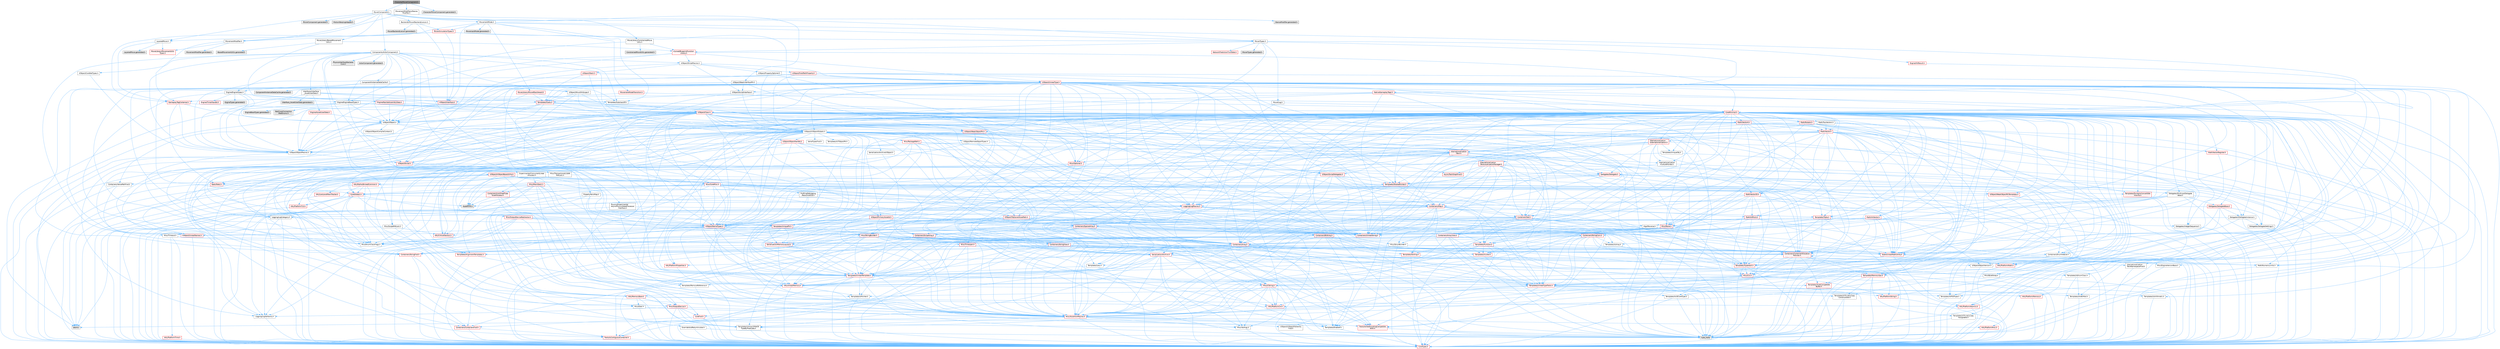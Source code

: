 digraph "CharacterMoverComponent.h"
{
 // INTERACTIVE_SVG=YES
 // LATEX_PDF_SIZE
  bgcolor="transparent";
  edge [fontname=Helvetica,fontsize=10,labelfontname=Helvetica,labelfontsize=10];
  node [fontname=Helvetica,fontsize=10,shape=box,height=0.2,width=0.4];
  Node1 [id="Node000001",label="CharacterMoverComponent.h",height=0.2,width=0.4,color="gray40", fillcolor="grey60", style="filled", fontcolor="black",tooltip=" "];
  Node1 -> Node2 [id="edge1_Node000001_Node000002",color="steelblue1",style="solid",tooltip=" "];
  Node2 [id="Node000002",label="MoverComponent.h",height=0.2,width=0.4,color="grey40", fillcolor="white", style="filled",URL="$dc/d95/MoverComponent_8h.html",tooltip=" "];
  Node2 -> Node3 [id="edge2_Node000002_Node000003",color="steelblue1",style="solid",tooltip=" "];
  Node3 [id="Node000003",label="Components/ActorComponent.h",height=0.2,width=0.4,color="grey40", fillcolor="white", style="filled",URL="$da/db1/ActorComponent_8h.html",tooltip=" "];
  Node3 -> Node4 [id="edge3_Node000003_Node000004",color="steelblue1",style="solid",tooltip=" "];
  Node4 [id="Node000004",label="UObject/ObjectMacros.h",height=0.2,width=0.4,color="grey40", fillcolor="white", style="filled",URL="$d8/d8d/ObjectMacros_8h.html",tooltip=" "];
  Node4 -> Node5 [id="edge4_Node000004_Node000005",color="steelblue1",style="solid",tooltip=" "];
  Node5 [id="Node000005",label="Misc/EnumClassFlags.h",height=0.2,width=0.4,color="grey40", fillcolor="white", style="filled",URL="$d8/de7/EnumClassFlags_8h.html",tooltip=" "];
  Node4 -> Node6 [id="edge5_Node000004_Node000006",color="steelblue1",style="solid",tooltip=" "];
  Node6 [id="Node000006",label="UObject/Script.h",height=0.2,width=0.4,color="red", fillcolor="#FFF0F0", style="filled",URL="$de/dc6/Script_8h.html",tooltip=" "];
  Node6 -> Node7 [id="edge6_Node000006_Node000007",color="steelblue1",style="solid",tooltip=" "];
  Node7 [id="Node000007",label="Delegates/Delegate.h",height=0.2,width=0.4,color="red", fillcolor="#FFF0F0", style="filled",URL="$d4/d80/Delegate_8h.html",tooltip=" "];
  Node7 -> Node8 [id="edge7_Node000007_Node000008",color="steelblue1",style="solid",tooltip=" "];
  Node8 [id="Node000008",label="CoreTypes.h",height=0.2,width=0.4,color="red", fillcolor="#FFF0F0", style="filled",URL="$dc/dec/CoreTypes_8h.html",tooltip=" "];
  Node7 -> Node22 [id="edge8_Node000007_Node000022",color="steelblue1",style="solid",tooltip=" "];
  Node22 [id="Node000022",label="Misc/AssertionMacros.h",height=0.2,width=0.4,color="red", fillcolor="#FFF0F0", style="filled",URL="$d0/dfa/AssertionMacros_8h.html",tooltip=" "];
  Node22 -> Node8 [id="edge9_Node000022_Node000008",color="steelblue1",style="solid",tooltip=" "];
  Node22 -> Node23 [id="edge10_Node000022_Node000023",color="steelblue1",style="solid",tooltip=" "];
  Node23 [id="Node000023",label="HAL/PlatformMisc.h",height=0.2,width=0.4,color="red", fillcolor="#FFF0F0", style="filled",URL="$d0/df5/PlatformMisc_8h.html",tooltip=" "];
  Node23 -> Node8 [id="edge11_Node000023_Node000008",color="steelblue1",style="solid",tooltip=" "];
  Node22 -> Node58 [id="edge12_Node000022_Node000058",color="steelblue1",style="solid",tooltip=" "];
  Node58 [id="Node000058",label="Templates/EnableIf.h",height=0.2,width=0.4,color="grey40", fillcolor="white", style="filled",URL="$d7/d60/EnableIf_8h.html",tooltip=" "];
  Node58 -> Node8 [id="edge13_Node000058_Node000008",color="steelblue1",style="solid",tooltip=" "];
  Node22 -> Node59 [id="edge14_Node000022_Node000059",color="steelblue1",style="solid",tooltip=" "];
  Node59 [id="Node000059",label="Templates/IsArrayOrRefOf\lTypeByPredicate.h",height=0.2,width=0.4,color="grey40", fillcolor="white", style="filled",URL="$d6/da1/IsArrayOrRefOfTypeByPredicate_8h.html",tooltip=" "];
  Node59 -> Node8 [id="edge15_Node000059_Node000008",color="steelblue1",style="solid",tooltip=" "];
  Node22 -> Node62 [id="edge16_Node000022_Node000062",color="steelblue1",style="solid",tooltip=" "];
  Node62 [id="Node000062",label="Traits/IsCharEncodingCompatible\lWith.h",height=0.2,width=0.4,color="red", fillcolor="#FFF0F0", style="filled",URL="$df/dd1/IsCharEncodingCompatibleWith_8h.html",tooltip=" "];
  Node62 -> Node12 [id="edge17_Node000062_Node000012",color="steelblue1",style="solid",tooltip=" "];
  Node12 [id="Node000012",label="type_traits",height=0.2,width=0.4,color="grey60", fillcolor="#E0E0E0", style="filled",tooltip=" "];
  Node22 -> Node64 [id="edge18_Node000022_Node000064",color="steelblue1",style="solid",tooltip=" "];
  Node64 [id="Node000064",label="Misc/VarArgs.h",height=0.2,width=0.4,color="grey40", fillcolor="white", style="filled",URL="$d5/d6f/VarArgs_8h.html",tooltip=" "];
  Node64 -> Node8 [id="edge19_Node000064_Node000008",color="steelblue1",style="solid",tooltip=" "];
  Node22 -> Node71 [id="edge20_Node000022_Node000071",color="steelblue1",style="solid",tooltip=" "];
  Node71 [id="Node000071",label="atomic",height=0.2,width=0.4,color="grey60", fillcolor="#E0E0E0", style="filled",tooltip=" "];
  Node7 -> Node72 [id="edge21_Node000007_Node000072",color="steelblue1",style="solid",tooltip=" "];
  Node72 [id="Node000072",label="UObject/NameTypes.h",height=0.2,width=0.4,color="red", fillcolor="#FFF0F0", style="filled",URL="$d6/d35/NameTypes_8h.html",tooltip=" "];
  Node72 -> Node8 [id="edge22_Node000072_Node000008",color="steelblue1",style="solid",tooltip=" "];
  Node72 -> Node22 [id="edge23_Node000072_Node000022",color="steelblue1",style="solid",tooltip=" "];
  Node72 -> Node73 [id="edge24_Node000072_Node000073",color="steelblue1",style="solid",tooltip=" "];
  Node73 [id="Node000073",label="HAL/UnrealMemory.h",height=0.2,width=0.4,color="red", fillcolor="#FFF0F0", style="filled",URL="$d9/d96/UnrealMemory_8h.html",tooltip=" "];
  Node73 -> Node8 [id="edge25_Node000073_Node000008",color="steelblue1",style="solid",tooltip=" "];
  Node73 -> Node77 [id="edge26_Node000073_Node000077",color="steelblue1",style="solid",tooltip=" "];
  Node77 [id="Node000077",label="HAL/MemoryBase.h",height=0.2,width=0.4,color="red", fillcolor="#FFF0F0", style="filled",URL="$d6/d9f/MemoryBase_8h.html",tooltip=" "];
  Node77 -> Node8 [id="edge27_Node000077_Node000008",color="steelblue1",style="solid",tooltip=" "];
  Node77 -> Node51 [id="edge28_Node000077_Node000051",color="steelblue1",style="solid",tooltip=" "];
  Node51 [id="Node000051",label="HAL/PlatformAtomics.h",height=0.2,width=0.4,color="red", fillcolor="#FFF0F0", style="filled",URL="$d3/d36/PlatformAtomics_8h.html",tooltip=" "];
  Node51 -> Node8 [id="edge29_Node000051_Node000008",color="steelblue1",style="solid",tooltip=" "];
  Node77 -> Node35 [id="edge30_Node000077_Node000035",color="steelblue1",style="solid",tooltip=" "];
  Node35 [id="Node000035",label="HAL/PlatformCrt.h",height=0.2,width=0.4,color="red", fillcolor="#FFF0F0", style="filled",URL="$d8/d75/PlatformCrt_8h.html",tooltip=" "];
  Node77 -> Node78 [id="edge31_Node000077_Node000078",color="steelblue1",style="solid",tooltip=" "];
  Node78 [id="Node000078",label="Misc/Exec.h",height=0.2,width=0.4,color="grey40", fillcolor="white", style="filled",URL="$de/ddb/Exec_8h.html",tooltip=" "];
  Node78 -> Node8 [id="edge32_Node000078_Node000008",color="steelblue1",style="solid",tooltip=" "];
  Node78 -> Node22 [id="edge33_Node000078_Node000022",color="steelblue1",style="solid",tooltip=" "];
  Node77 -> Node79 [id="edge34_Node000077_Node000079",color="steelblue1",style="solid",tooltip=" "];
  Node79 [id="Node000079",label="Misc/OutputDevice.h",height=0.2,width=0.4,color="red", fillcolor="#FFF0F0", style="filled",URL="$d7/d32/OutputDevice_8h.html",tooltip=" "];
  Node79 -> Node30 [id="edge35_Node000079_Node000030",color="steelblue1",style="solid",tooltip=" "];
  Node30 [id="Node000030",label="CoreFwd.h",height=0.2,width=0.4,color="red", fillcolor="#FFF0F0", style="filled",URL="$d1/d1e/CoreFwd_8h.html",tooltip=" "];
  Node30 -> Node8 [id="edge36_Node000030_Node000008",color="steelblue1",style="solid",tooltip=" "];
  Node30 -> Node31 [id="edge37_Node000030_Node000031",color="steelblue1",style="solid",tooltip=" "];
  Node31 [id="Node000031",label="Containers/ContainersFwd.h",height=0.2,width=0.4,color="red", fillcolor="#FFF0F0", style="filled",URL="$d4/d0a/ContainersFwd_8h.html",tooltip=" "];
  Node31 -> Node8 [id="edge38_Node000031_Node000008",color="steelblue1",style="solid",tooltip=" "];
  Node31 -> Node28 [id="edge39_Node000031_Node000028",color="steelblue1",style="solid",tooltip=" "];
  Node28 [id="Node000028",label="Traits/IsContiguousContainer.h",height=0.2,width=0.4,color="red", fillcolor="#FFF0F0", style="filled",URL="$d5/d3c/IsContiguousContainer_8h.html",tooltip=" "];
  Node28 -> Node8 [id="edge40_Node000028_Node000008",color="steelblue1",style="solid",tooltip=" "];
  Node30 -> Node33 [id="edge41_Node000030_Node000033",color="steelblue1",style="solid",tooltip=" "];
  Node33 [id="Node000033",label="UObject/UObjectHierarchy\lFwd.h",height=0.2,width=0.4,color="grey40", fillcolor="white", style="filled",URL="$d3/d13/UObjectHierarchyFwd_8h.html",tooltip=" "];
  Node79 -> Node8 [id="edge42_Node000079_Node000008",color="steelblue1",style="solid",tooltip=" "];
  Node79 -> Node80 [id="edge43_Node000079_Node000080",color="steelblue1",style="solid",tooltip=" "];
  Node80 [id="Node000080",label="Logging/LogVerbosity.h",height=0.2,width=0.4,color="grey40", fillcolor="white", style="filled",URL="$d2/d8f/LogVerbosity_8h.html",tooltip=" "];
  Node80 -> Node8 [id="edge44_Node000080_Node000008",color="steelblue1",style="solid",tooltip=" "];
  Node79 -> Node64 [id="edge45_Node000079_Node000064",color="steelblue1",style="solid",tooltip=" "];
  Node79 -> Node59 [id="edge46_Node000079_Node000059",color="steelblue1",style="solid",tooltip=" "];
  Node79 -> Node62 [id="edge47_Node000079_Node000062",color="steelblue1",style="solid",tooltip=" "];
  Node73 -> Node90 [id="edge48_Node000073_Node000090",color="steelblue1",style="solid",tooltip=" "];
  Node90 [id="Node000090",label="HAL/PlatformMemory.h",height=0.2,width=0.4,color="red", fillcolor="#FFF0F0", style="filled",URL="$de/d68/PlatformMemory_8h.html",tooltip=" "];
  Node90 -> Node8 [id="edge49_Node000090_Node000008",color="steelblue1",style="solid",tooltip=" "];
  Node73 -> Node93 [id="edge50_Node000073_Node000093",color="steelblue1",style="solid",tooltip=" "];
  Node93 [id="Node000093",label="Templates/IsPointer.h",height=0.2,width=0.4,color="grey40", fillcolor="white", style="filled",URL="$d7/d05/IsPointer_8h.html",tooltip=" "];
  Node93 -> Node8 [id="edge51_Node000093_Node000008",color="steelblue1",style="solid",tooltip=" "];
  Node72 -> Node94 [id="edge52_Node000072_Node000094",color="steelblue1",style="solid",tooltip=" "];
  Node94 [id="Node000094",label="Templates/UnrealTypeTraits.h",height=0.2,width=0.4,color="red", fillcolor="#FFF0F0", style="filled",URL="$d2/d2d/UnrealTypeTraits_8h.html",tooltip=" "];
  Node94 -> Node8 [id="edge53_Node000094_Node000008",color="steelblue1",style="solid",tooltip=" "];
  Node94 -> Node93 [id="edge54_Node000094_Node000093",color="steelblue1",style="solid",tooltip=" "];
  Node94 -> Node22 [id="edge55_Node000094_Node000022",color="steelblue1",style="solid",tooltip=" "];
  Node94 -> Node86 [id="edge56_Node000094_Node000086",color="steelblue1",style="solid",tooltip=" "];
  Node86 [id="Node000086",label="Templates/AndOrNot.h",height=0.2,width=0.4,color="grey40", fillcolor="white", style="filled",URL="$db/d0a/AndOrNot_8h.html",tooltip=" "];
  Node86 -> Node8 [id="edge57_Node000086_Node000008",color="steelblue1",style="solid",tooltip=" "];
  Node94 -> Node58 [id="edge58_Node000094_Node000058",color="steelblue1",style="solid",tooltip=" "];
  Node94 -> Node95 [id="edge59_Node000094_Node000095",color="steelblue1",style="solid",tooltip=" "];
  Node95 [id="Node000095",label="Templates/IsArithmetic.h",height=0.2,width=0.4,color="grey40", fillcolor="white", style="filled",URL="$d2/d5d/IsArithmetic_8h.html",tooltip=" "];
  Node95 -> Node8 [id="edge60_Node000095_Node000008",color="steelblue1",style="solid",tooltip=" "];
  Node94 -> Node97 [id="edge61_Node000094_Node000097",color="steelblue1",style="solid",tooltip=" "];
  Node97 [id="Node000097",label="Templates/IsPODType.h",height=0.2,width=0.4,color="grey40", fillcolor="white", style="filled",URL="$d7/db1/IsPODType_8h.html",tooltip=" "];
  Node97 -> Node8 [id="edge62_Node000097_Node000008",color="steelblue1",style="solid",tooltip=" "];
  Node94 -> Node98 [id="edge63_Node000094_Node000098",color="steelblue1",style="solid",tooltip=" "];
  Node98 [id="Node000098",label="Templates/IsUECoreType.h",height=0.2,width=0.4,color="grey40", fillcolor="white", style="filled",URL="$d1/db8/IsUECoreType_8h.html",tooltip=" "];
  Node98 -> Node8 [id="edge64_Node000098_Node000008",color="steelblue1",style="solid",tooltip=" "];
  Node98 -> Node12 [id="edge65_Node000098_Node000012",color="steelblue1",style="solid",tooltip=" "];
  Node94 -> Node87 [id="edge66_Node000094_Node000087",color="steelblue1",style="solid",tooltip=" "];
  Node87 [id="Node000087",label="Templates/IsTriviallyCopy\lConstructible.h",height=0.2,width=0.4,color="grey40", fillcolor="white", style="filled",URL="$d3/d78/IsTriviallyCopyConstructible_8h.html",tooltip=" "];
  Node87 -> Node8 [id="edge67_Node000087_Node000008",color="steelblue1",style="solid",tooltip=" "];
  Node87 -> Node12 [id="edge68_Node000087_Node000012",color="steelblue1",style="solid",tooltip=" "];
  Node72 -> Node99 [id="edge69_Node000072_Node000099",color="steelblue1",style="solid",tooltip=" "];
  Node99 [id="Node000099",label="Templates/UnrealTemplate.h",height=0.2,width=0.4,color="red", fillcolor="#FFF0F0", style="filled",URL="$d4/d24/UnrealTemplate_8h.html",tooltip=" "];
  Node99 -> Node8 [id="edge70_Node000099_Node000008",color="steelblue1",style="solid",tooltip=" "];
  Node99 -> Node93 [id="edge71_Node000099_Node000093",color="steelblue1",style="solid",tooltip=" "];
  Node99 -> Node73 [id="edge72_Node000099_Node000073",color="steelblue1",style="solid",tooltip=" "];
  Node99 -> Node94 [id="edge73_Node000099_Node000094",color="steelblue1",style="solid",tooltip=" "];
  Node99 -> Node102 [id="edge74_Node000099_Node000102",color="steelblue1",style="solid",tooltip=" "];
  Node102 [id="Node000102",label="Templates/RemoveReference.h",height=0.2,width=0.4,color="grey40", fillcolor="white", style="filled",URL="$da/dbe/RemoveReference_8h.html",tooltip=" "];
  Node102 -> Node8 [id="edge75_Node000102_Node000008",color="steelblue1",style="solid",tooltip=" "];
  Node99 -> Node103 [id="edge76_Node000099_Node000103",color="steelblue1",style="solid",tooltip=" "];
  Node103 [id="Node000103",label="Templates/TypeCompatible\lBytes.h",height=0.2,width=0.4,color="red", fillcolor="#FFF0F0", style="filled",URL="$df/d0a/TypeCompatibleBytes_8h.html",tooltip=" "];
  Node103 -> Node8 [id="edge77_Node000103_Node000008",color="steelblue1",style="solid",tooltip=" "];
  Node103 -> Node12 [id="edge78_Node000103_Node000012",color="steelblue1",style="solid",tooltip=" "];
  Node99 -> Node28 [id="edge79_Node000099_Node000028",color="steelblue1",style="solid",tooltip=" "];
  Node99 -> Node12 [id="edge80_Node000099_Node000012",color="steelblue1",style="solid",tooltip=" "];
  Node72 -> Node105 [id="edge81_Node000072_Node000105",color="steelblue1",style="solid",tooltip=" "];
  Node105 [id="Node000105",label="Containers/UnrealString.h",height=0.2,width=0.4,color="red", fillcolor="#FFF0F0", style="filled",URL="$d5/dba/UnrealString_8h.html",tooltip=" "];
  Node72 -> Node109 [id="edge82_Node000072_Node000109",color="steelblue1",style="solid",tooltip=" "];
  Node109 [id="Node000109",label="HAL/CriticalSection.h",height=0.2,width=0.4,color="red", fillcolor="#FFF0F0", style="filled",URL="$d6/d90/CriticalSection_8h.html",tooltip=" "];
  Node72 -> Node112 [id="edge83_Node000072_Node000112",color="steelblue1",style="solid",tooltip=" "];
  Node112 [id="Node000112",label="Containers/StringConv.h",height=0.2,width=0.4,color="red", fillcolor="#FFF0F0", style="filled",URL="$d3/ddf/StringConv_8h.html",tooltip=" "];
  Node112 -> Node8 [id="edge84_Node000112_Node000008",color="steelblue1",style="solid",tooltip=" "];
  Node112 -> Node22 [id="edge85_Node000112_Node000022",color="steelblue1",style="solid",tooltip=" "];
  Node112 -> Node113 [id="edge86_Node000112_Node000113",color="steelblue1",style="solid",tooltip=" "];
  Node113 [id="Node000113",label="Containers/ContainerAllocation\lPolicies.h",height=0.2,width=0.4,color="red", fillcolor="#FFF0F0", style="filled",URL="$d7/dff/ContainerAllocationPolicies_8h.html",tooltip=" "];
  Node113 -> Node8 [id="edge87_Node000113_Node000008",color="steelblue1",style="solid",tooltip=" "];
  Node113 -> Node113 [id="edge88_Node000113_Node000113",color="steelblue1",style="solid",tooltip=" "];
  Node113 -> Node115 [id="edge89_Node000113_Node000115",color="steelblue1",style="solid",tooltip=" "];
  Node115 [id="Node000115",label="HAL/PlatformMath.h",height=0.2,width=0.4,color="red", fillcolor="#FFF0F0", style="filled",URL="$dc/d53/PlatformMath_8h.html",tooltip=" "];
  Node115 -> Node8 [id="edge90_Node000115_Node000008",color="steelblue1",style="solid",tooltip=" "];
  Node113 -> Node73 [id="edge91_Node000113_Node000073",color="steelblue1",style="solid",tooltip=" "];
  Node113 -> Node45 [id="edge92_Node000113_Node000045",color="steelblue1",style="solid",tooltip=" "];
  Node45 [id="Node000045",label="Math/NumericLimits.h",height=0.2,width=0.4,color="grey40", fillcolor="white", style="filled",URL="$df/d1b/NumericLimits_8h.html",tooltip=" "];
  Node45 -> Node8 [id="edge93_Node000045_Node000008",color="steelblue1",style="solid",tooltip=" "];
  Node113 -> Node22 [id="edge94_Node000113_Node000022",color="steelblue1",style="solid",tooltip=" "];
  Node113 -> Node124 [id="edge95_Node000113_Node000124",color="steelblue1",style="solid",tooltip=" "];
  Node124 [id="Node000124",label="Templates/MemoryOps.h",height=0.2,width=0.4,color="red", fillcolor="#FFF0F0", style="filled",URL="$db/dea/MemoryOps_8h.html",tooltip=" "];
  Node124 -> Node8 [id="edge96_Node000124_Node000008",color="steelblue1",style="solid",tooltip=" "];
  Node124 -> Node73 [id="edge97_Node000124_Node000073",color="steelblue1",style="solid",tooltip=" "];
  Node124 -> Node88 [id="edge98_Node000124_Node000088",color="steelblue1",style="solid",tooltip=" "];
  Node88 [id="Node000088",label="Templates/IsTriviallyCopy\lAssignable.h",height=0.2,width=0.4,color="grey40", fillcolor="white", style="filled",URL="$d2/df2/IsTriviallyCopyAssignable_8h.html",tooltip=" "];
  Node88 -> Node8 [id="edge99_Node000088_Node000008",color="steelblue1",style="solid",tooltip=" "];
  Node88 -> Node12 [id="edge100_Node000088_Node000012",color="steelblue1",style="solid",tooltip=" "];
  Node124 -> Node87 [id="edge101_Node000124_Node000087",color="steelblue1",style="solid",tooltip=" "];
  Node124 -> Node94 [id="edge102_Node000124_Node000094",color="steelblue1",style="solid",tooltip=" "];
  Node124 -> Node12 [id="edge103_Node000124_Node000012",color="steelblue1",style="solid",tooltip=" "];
  Node113 -> Node103 [id="edge104_Node000113_Node000103",color="steelblue1",style="solid",tooltip=" "];
  Node113 -> Node12 [id="edge105_Node000113_Node000012",color="steelblue1",style="solid",tooltip=" "];
  Node112 -> Node125 [id="edge106_Node000112_Node000125",color="steelblue1",style="solid",tooltip=" "];
  Node125 [id="Node000125",label="Containers/Array.h",height=0.2,width=0.4,color="red", fillcolor="#FFF0F0", style="filled",URL="$df/dd0/Array_8h.html",tooltip=" "];
  Node125 -> Node8 [id="edge107_Node000125_Node000008",color="steelblue1",style="solid",tooltip=" "];
  Node125 -> Node22 [id="edge108_Node000125_Node000022",color="steelblue1",style="solid",tooltip=" "];
  Node125 -> Node73 [id="edge109_Node000125_Node000073",color="steelblue1",style="solid",tooltip=" "];
  Node125 -> Node94 [id="edge110_Node000125_Node000094",color="steelblue1",style="solid",tooltip=" "];
  Node125 -> Node99 [id="edge111_Node000125_Node000099",color="steelblue1",style="solid",tooltip=" "];
  Node125 -> Node113 [id="edge112_Node000125_Node000113",color="steelblue1",style="solid",tooltip=" "];
  Node125 -> Node132 [id="edge113_Node000125_Node000132",color="steelblue1",style="solid",tooltip=" "];
  Node132 [id="Node000132",label="Serialization/Archive.h",height=0.2,width=0.4,color="red", fillcolor="#FFF0F0", style="filled",URL="$d7/d3b/Archive_8h.html",tooltip=" "];
  Node132 -> Node30 [id="edge114_Node000132_Node000030",color="steelblue1",style="solid",tooltip=" "];
  Node132 -> Node8 [id="edge115_Node000132_Node000008",color="steelblue1",style="solid",tooltip=" "];
  Node132 -> Node133 [id="edge116_Node000132_Node000133",color="steelblue1",style="solid",tooltip=" "];
  Node133 [id="Node000133",label="HAL/PlatformProperties.h",height=0.2,width=0.4,color="red", fillcolor="#FFF0F0", style="filled",URL="$d9/db0/PlatformProperties_8h.html",tooltip=" "];
  Node133 -> Node8 [id="edge117_Node000133_Node000008",color="steelblue1",style="solid",tooltip=" "];
  Node132 -> Node136 [id="edge118_Node000132_Node000136",color="steelblue1",style="solid",tooltip=" "];
  Node136 [id="Node000136",label="Internationalization\l/TextNamespaceFwd.h",height=0.2,width=0.4,color="grey40", fillcolor="white", style="filled",URL="$d8/d97/TextNamespaceFwd_8h.html",tooltip=" "];
  Node136 -> Node8 [id="edge119_Node000136_Node000008",color="steelblue1",style="solid",tooltip=" "];
  Node132 -> Node22 [id="edge120_Node000132_Node000022",color="steelblue1",style="solid",tooltip=" "];
  Node132 -> Node137 [id="edge121_Node000132_Node000137",color="steelblue1",style="solid",tooltip=" "];
  Node137 [id="Node000137",label="Misc/EngineVersionBase.h",height=0.2,width=0.4,color="grey40", fillcolor="white", style="filled",URL="$d5/d2b/EngineVersionBase_8h.html",tooltip=" "];
  Node137 -> Node8 [id="edge122_Node000137_Node000008",color="steelblue1",style="solid",tooltip=" "];
  Node132 -> Node64 [id="edge123_Node000132_Node000064",color="steelblue1",style="solid",tooltip=" "];
  Node132 -> Node58 [id="edge124_Node000132_Node000058",color="steelblue1",style="solid",tooltip=" "];
  Node132 -> Node59 [id="edge125_Node000132_Node000059",color="steelblue1",style="solid",tooltip=" "];
  Node132 -> Node140 [id="edge126_Node000132_Node000140",color="steelblue1",style="solid",tooltip=" "];
  Node140 [id="Node000140",label="Templates/IsEnumClass.h",height=0.2,width=0.4,color="grey40", fillcolor="white", style="filled",URL="$d7/d15/IsEnumClass_8h.html",tooltip=" "];
  Node140 -> Node8 [id="edge127_Node000140_Node000008",color="steelblue1",style="solid",tooltip=" "];
  Node140 -> Node86 [id="edge128_Node000140_Node000086",color="steelblue1",style="solid",tooltip=" "];
  Node132 -> Node99 [id="edge129_Node000132_Node000099",color="steelblue1",style="solid",tooltip=" "];
  Node132 -> Node62 [id="edge130_Node000132_Node000062",color="steelblue1",style="solid",tooltip=" "];
  Node132 -> Node141 [id="edge131_Node000132_Node000141",color="steelblue1",style="solid",tooltip=" "];
  Node141 [id="Node000141",label="UObject/ObjectVersion.h",height=0.2,width=0.4,color="grey40", fillcolor="white", style="filled",URL="$da/d63/ObjectVersion_8h.html",tooltip=" "];
  Node141 -> Node8 [id="edge132_Node000141_Node000008",color="steelblue1",style="solid",tooltip=" "];
  Node125 -> Node158 [id="edge133_Node000125_Node000158",color="steelblue1",style="solid",tooltip=" "];
  Node158 [id="Node000158",label="Templates/Invoke.h",height=0.2,width=0.4,color="red", fillcolor="#FFF0F0", style="filled",URL="$d7/deb/Invoke_8h.html",tooltip=" "];
  Node158 -> Node8 [id="edge134_Node000158_Node000008",color="steelblue1",style="solid",tooltip=" "];
  Node158 -> Node99 [id="edge135_Node000158_Node000099",color="steelblue1",style="solid",tooltip=" "];
  Node158 -> Node12 [id="edge136_Node000158_Node000012",color="steelblue1",style="solid",tooltip=" "];
  Node125 -> Node163 [id="edge137_Node000125_Node000163",color="steelblue1",style="solid",tooltip=" "];
  Node163 [id="Node000163",label="Templates/Less.h",height=0.2,width=0.4,color="grey40", fillcolor="white", style="filled",URL="$de/dc8/Less_8h.html",tooltip=" "];
  Node163 -> Node8 [id="edge138_Node000163_Node000008",color="steelblue1",style="solid",tooltip=" "];
  Node163 -> Node99 [id="edge139_Node000163_Node000099",color="steelblue1",style="solid",tooltip=" "];
  Node125 -> Node171 [id="edge140_Node000125_Node000171",color="steelblue1",style="solid",tooltip=" "];
  Node171 [id="Node000171",label="Templates/Sorting.h",height=0.2,width=0.4,color="red", fillcolor="#FFF0F0", style="filled",URL="$d3/d9e/Sorting_8h.html",tooltip=" "];
  Node171 -> Node8 [id="edge141_Node000171_Node000008",color="steelblue1",style="solid",tooltip=" "];
  Node171 -> Node115 [id="edge142_Node000171_Node000115",color="steelblue1",style="solid",tooltip=" "];
  Node171 -> Node163 [id="edge143_Node000171_Node000163",color="steelblue1",style="solid",tooltip=" "];
  Node125 -> Node175 [id="edge144_Node000125_Node000175",color="steelblue1",style="solid",tooltip=" "];
  Node175 [id="Node000175",label="Templates/AlignmentTemplates.h",height=0.2,width=0.4,color="red", fillcolor="#FFF0F0", style="filled",URL="$dd/d32/AlignmentTemplates_8h.html",tooltip=" "];
  Node175 -> Node8 [id="edge145_Node000175_Node000008",color="steelblue1",style="solid",tooltip=" "];
  Node175 -> Node93 [id="edge146_Node000175_Node000093",color="steelblue1",style="solid",tooltip=" "];
  Node125 -> Node12 [id="edge147_Node000125_Node000012",color="steelblue1",style="solid",tooltip=" "];
  Node112 -> Node149 [id="edge148_Node000112_Node000149",color="steelblue1",style="solid",tooltip=" "];
  Node149 [id="Node000149",label="Misc/CString.h",height=0.2,width=0.4,color="red", fillcolor="#FFF0F0", style="filled",URL="$d2/d49/CString_8h.html",tooltip=" "];
  Node149 -> Node8 [id="edge149_Node000149_Node000008",color="steelblue1",style="solid",tooltip=" "];
  Node149 -> Node35 [id="edge150_Node000149_Node000035",color="steelblue1",style="solid",tooltip=" "];
  Node149 -> Node75 [id="edge151_Node000149_Node000075",color="steelblue1",style="solid",tooltip=" "];
  Node75 [id="Node000075",label="HAL/PlatformString.h",height=0.2,width=0.4,color="red", fillcolor="#FFF0F0", style="filled",URL="$db/db5/PlatformString_8h.html",tooltip=" "];
  Node75 -> Node8 [id="edge152_Node000075_Node000008",color="steelblue1",style="solid",tooltip=" "];
  Node149 -> Node22 [id="edge153_Node000149_Node000022",color="steelblue1",style="solid",tooltip=" "];
  Node149 -> Node64 [id="edge154_Node000149_Node000064",color="steelblue1",style="solid",tooltip=" "];
  Node149 -> Node59 [id="edge155_Node000149_Node000059",color="steelblue1",style="solid",tooltip=" "];
  Node149 -> Node62 [id="edge156_Node000149_Node000062",color="steelblue1",style="solid",tooltip=" "];
  Node112 -> Node176 [id="edge157_Node000112_Node000176",color="steelblue1",style="solid",tooltip=" "];
  Node176 [id="Node000176",label="Templates/IsArray.h",height=0.2,width=0.4,color="grey40", fillcolor="white", style="filled",URL="$d8/d8d/IsArray_8h.html",tooltip=" "];
  Node176 -> Node8 [id="edge158_Node000176_Node000008",color="steelblue1",style="solid",tooltip=" "];
  Node112 -> Node99 [id="edge159_Node000112_Node000099",color="steelblue1",style="solid",tooltip=" "];
  Node112 -> Node94 [id="edge160_Node000112_Node000094",color="steelblue1",style="solid",tooltip=" "];
  Node112 -> Node62 [id="edge161_Node000112_Node000062",color="steelblue1",style="solid",tooltip=" "];
  Node112 -> Node28 [id="edge162_Node000112_Node000028",color="steelblue1",style="solid",tooltip=" "];
  Node112 -> Node12 [id="edge163_Node000112_Node000012",color="steelblue1",style="solid",tooltip=" "];
  Node72 -> Node25 [id="edge164_Node000072_Node000025",color="steelblue1",style="solid",tooltip=" "];
  Node25 [id="Node000025",label="Containers/StringFwd.h",height=0.2,width=0.4,color="red", fillcolor="#FFF0F0", style="filled",URL="$df/d37/StringFwd_8h.html",tooltip=" "];
  Node25 -> Node8 [id="edge165_Node000025_Node000008",color="steelblue1",style="solid",tooltip=" "];
  Node25 -> Node28 [id="edge166_Node000025_Node000028",color="steelblue1",style="solid",tooltip=" "];
  Node72 -> Node177 [id="edge167_Node000072_Node000177",color="steelblue1",style="solid",tooltip=" "];
  Node177 [id="Node000177",label="UObject/UnrealNames.h",height=0.2,width=0.4,color="red", fillcolor="#FFF0F0", style="filled",URL="$d8/db1/UnrealNames_8h.html",tooltip=" "];
  Node177 -> Node8 [id="edge168_Node000177_Node000008",color="steelblue1",style="solid",tooltip=" "];
  Node72 -> Node143 [id="edge169_Node000072_Node000143",color="steelblue1",style="solid",tooltip=" "];
  Node143 [id="Node000143",label="Serialization/MemoryLayout.h",height=0.2,width=0.4,color="red", fillcolor="#FFF0F0", style="filled",URL="$d7/d66/MemoryLayout_8h.html",tooltip=" "];
  Node143 -> Node146 [id="edge170_Node000143_Node000146",color="steelblue1",style="solid",tooltip=" "];
  Node146 [id="Node000146",label="Containers/EnumAsByte.h",height=0.2,width=0.4,color="grey40", fillcolor="white", style="filled",URL="$d6/d9a/EnumAsByte_8h.html",tooltip=" "];
  Node146 -> Node8 [id="edge171_Node000146_Node000008",color="steelblue1",style="solid",tooltip=" "];
  Node146 -> Node97 [id="edge172_Node000146_Node000097",color="steelblue1",style="solid",tooltip=" "];
  Node146 -> Node147 [id="edge173_Node000146_Node000147",color="steelblue1",style="solid",tooltip=" "];
  Node147 [id="Node000147",label="Templates/TypeHash.h",height=0.2,width=0.4,color="red", fillcolor="#FFF0F0", style="filled",URL="$d1/d62/TypeHash_8h.html",tooltip=" "];
  Node147 -> Node8 [id="edge174_Node000147_Node000008",color="steelblue1",style="solid",tooltip=" "];
  Node147 -> Node148 [id="edge175_Node000147_Node000148",color="steelblue1",style="solid",tooltip=" "];
  Node148 [id="Node000148",label="Misc/Crc.h",height=0.2,width=0.4,color="red", fillcolor="#FFF0F0", style="filled",URL="$d4/dd2/Crc_8h.html",tooltip=" "];
  Node148 -> Node8 [id="edge176_Node000148_Node000008",color="steelblue1",style="solid",tooltip=" "];
  Node148 -> Node75 [id="edge177_Node000148_Node000075",color="steelblue1",style="solid",tooltip=" "];
  Node148 -> Node22 [id="edge178_Node000148_Node000022",color="steelblue1",style="solid",tooltip=" "];
  Node148 -> Node149 [id="edge179_Node000148_Node000149",color="steelblue1",style="solid",tooltip=" "];
  Node148 -> Node94 [id="edge180_Node000148_Node000094",color="steelblue1",style="solid",tooltip=" "];
  Node147 -> Node12 [id="edge181_Node000147_Node000012",color="steelblue1",style="solid",tooltip=" "];
  Node143 -> Node25 [id="edge182_Node000143_Node000025",color="steelblue1",style="solid",tooltip=" "];
  Node143 -> Node73 [id="edge183_Node000143_Node000073",color="steelblue1",style="solid",tooltip=" "];
  Node143 -> Node58 [id="edge184_Node000143_Node000058",color="steelblue1",style="solid",tooltip=" "];
  Node143 -> Node99 [id="edge185_Node000143_Node000099",color="steelblue1",style="solid",tooltip=" "];
  Node72 -> Node179 [id="edge186_Node000072_Node000179",color="steelblue1",style="solid",tooltip=" "];
  Node179 [id="Node000179",label="Misc/StringBuilder.h",height=0.2,width=0.4,color="red", fillcolor="#FFF0F0", style="filled",URL="$d4/d52/StringBuilder_8h.html",tooltip=" "];
  Node179 -> Node25 [id="edge187_Node000179_Node000025",color="steelblue1",style="solid",tooltip=" "];
  Node179 -> Node180 [id="edge188_Node000179_Node000180",color="steelblue1",style="solid",tooltip=" "];
  Node180 [id="Node000180",label="Containers/StringView.h",height=0.2,width=0.4,color="red", fillcolor="#FFF0F0", style="filled",URL="$dd/dea/StringView_8h.html",tooltip=" "];
  Node180 -> Node8 [id="edge189_Node000180_Node000008",color="steelblue1",style="solid",tooltip=" "];
  Node180 -> Node25 [id="edge190_Node000180_Node000025",color="steelblue1",style="solid",tooltip=" "];
  Node180 -> Node73 [id="edge191_Node000180_Node000073",color="steelblue1",style="solid",tooltip=" "];
  Node180 -> Node45 [id="edge192_Node000180_Node000045",color="steelblue1",style="solid",tooltip=" "];
  Node180 -> Node174 [id="edge193_Node000180_Node000174",color="steelblue1",style="solid",tooltip=" "];
  Node174 [id="Node000174",label="Math/UnrealMathUtility.h",height=0.2,width=0.4,color="red", fillcolor="#FFF0F0", style="filled",URL="$db/db8/UnrealMathUtility_8h.html",tooltip=" "];
  Node174 -> Node8 [id="edge194_Node000174_Node000008",color="steelblue1",style="solid",tooltip=" "];
  Node174 -> Node22 [id="edge195_Node000174_Node000022",color="steelblue1",style="solid",tooltip=" "];
  Node174 -> Node115 [id="edge196_Node000174_Node000115",color="steelblue1",style="solid",tooltip=" "];
  Node180 -> Node148 [id="edge197_Node000180_Node000148",color="steelblue1",style="solid",tooltip=" "];
  Node180 -> Node149 [id="edge198_Node000180_Node000149",color="steelblue1",style="solid",tooltip=" "];
  Node180 -> Node99 [id="edge199_Node000180_Node000099",color="steelblue1",style="solid",tooltip=" "];
  Node180 -> Node62 [id="edge200_Node000180_Node000062",color="steelblue1",style="solid",tooltip=" "];
  Node180 -> Node28 [id="edge201_Node000180_Node000028",color="steelblue1",style="solid",tooltip=" "];
  Node180 -> Node12 [id="edge202_Node000180_Node000012",color="steelblue1",style="solid",tooltip=" "];
  Node179 -> Node8 [id="edge203_Node000179_Node000008",color="steelblue1",style="solid",tooltip=" "];
  Node179 -> Node75 [id="edge204_Node000179_Node000075",color="steelblue1",style="solid",tooltip=" "];
  Node179 -> Node73 [id="edge205_Node000179_Node000073",color="steelblue1",style="solid",tooltip=" "];
  Node179 -> Node22 [id="edge206_Node000179_Node000022",color="steelblue1",style="solid",tooltip=" "];
  Node179 -> Node149 [id="edge207_Node000179_Node000149",color="steelblue1",style="solid",tooltip=" "];
  Node179 -> Node58 [id="edge208_Node000179_Node000058",color="steelblue1",style="solid",tooltip=" "];
  Node179 -> Node59 [id="edge209_Node000179_Node000059",color="steelblue1",style="solid",tooltip=" "];
  Node179 -> Node99 [id="edge210_Node000179_Node000099",color="steelblue1",style="solid",tooltip=" "];
  Node179 -> Node94 [id="edge211_Node000179_Node000094",color="steelblue1",style="solid",tooltip=" "];
  Node179 -> Node62 [id="edge212_Node000179_Node000062",color="steelblue1",style="solid",tooltip=" "];
  Node179 -> Node28 [id="edge213_Node000179_Node000028",color="steelblue1",style="solid",tooltip=" "];
  Node179 -> Node12 [id="edge214_Node000179_Node000012",color="steelblue1",style="solid",tooltip=" "];
  Node7 -> Node185 [id="edge215_Node000007_Node000185",color="steelblue1",style="solid",tooltip=" "];
  Node185 [id="Node000185",label="Templates/SharedPointer.h",height=0.2,width=0.4,color="red", fillcolor="#FFF0F0", style="filled",URL="$d2/d17/SharedPointer_8h.html",tooltip=" "];
  Node185 -> Node8 [id="edge216_Node000185_Node000008",color="steelblue1",style="solid",tooltip=" "];
  Node185 -> Node186 [id="edge217_Node000185_Node000186",color="steelblue1",style="solid",tooltip=" "];
  Node186 [id="Node000186",label="Templates/PointerIsConvertible\lFromTo.h",height=0.2,width=0.4,color="red", fillcolor="#FFF0F0", style="filled",URL="$d6/d65/PointerIsConvertibleFromTo_8h.html",tooltip=" "];
  Node186 -> Node8 [id="edge218_Node000186_Node000008",color="steelblue1",style="solid",tooltip=" "];
  Node186 -> Node12 [id="edge219_Node000186_Node000012",color="steelblue1",style="solid",tooltip=" "];
  Node185 -> Node22 [id="edge220_Node000185_Node000022",color="steelblue1",style="solid",tooltip=" "];
  Node185 -> Node73 [id="edge221_Node000185_Node000073",color="steelblue1",style="solid",tooltip=" "];
  Node185 -> Node125 [id="edge222_Node000185_Node000125",color="steelblue1",style="solid",tooltip=" "];
  Node185 -> Node187 [id="edge223_Node000185_Node000187",color="steelblue1",style="solid",tooltip=" "];
  Node187 [id="Node000187",label="Containers/Map.h",height=0.2,width=0.4,color="red", fillcolor="#FFF0F0", style="filled",URL="$df/d79/Map_8h.html",tooltip=" "];
  Node187 -> Node8 [id="edge224_Node000187_Node000008",color="steelblue1",style="solid",tooltip=" "];
  Node187 -> Node188 [id="edge225_Node000187_Node000188",color="steelblue1",style="solid",tooltip=" "];
  Node188 [id="Node000188",label="Algo/Reverse.h",height=0.2,width=0.4,color="grey40", fillcolor="white", style="filled",URL="$d5/d93/Reverse_8h.html",tooltip=" "];
  Node188 -> Node8 [id="edge226_Node000188_Node000008",color="steelblue1",style="solid",tooltip=" "];
  Node188 -> Node99 [id="edge227_Node000188_Node000099",color="steelblue1",style="solid",tooltip=" "];
  Node187 -> Node189 [id="edge228_Node000187_Node000189",color="steelblue1",style="solid",tooltip=" "];
  Node189 [id="Node000189",label="Containers/Set.h",height=0.2,width=0.4,color="red", fillcolor="#FFF0F0", style="filled",URL="$d4/d45/Set_8h.html",tooltip=" "];
  Node189 -> Node113 [id="edge229_Node000189_Node000113",color="steelblue1",style="solid",tooltip=" "];
  Node189 -> Node191 [id="edge230_Node000189_Node000191",color="steelblue1",style="solid",tooltip=" "];
  Node191 [id="Node000191",label="Containers/SparseArray.h",height=0.2,width=0.4,color="red", fillcolor="#FFF0F0", style="filled",URL="$d5/dbf/SparseArray_8h.html",tooltip=" "];
  Node191 -> Node8 [id="edge231_Node000191_Node000008",color="steelblue1",style="solid",tooltip=" "];
  Node191 -> Node22 [id="edge232_Node000191_Node000022",color="steelblue1",style="solid",tooltip=" "];
  Node191 -> Node73 [id="edge233_Node000191_Node000073",color="steelblue1",style="solid",tooltip=" "];
  Node191 -> Node94 [id="edge234_Node000191_Node000094",color="steelblue1",style="solid",tooltip=" "];
  Node191 -> Node99 [id="edge235_Node000191_Node000099",color="steelblue1",style="solid",tooltip=" "];
  Node191 -> Node113 [id="edge236_Node000191_Node000113",color="steelblue1",style="solid",tooltip=" "];
  Node191 -> Node163 [id="edge237_Node000191_Node000163",color="steelblue1",style="solid",tooltip=" "];
  Node191 -> Node125 [id="edge238_Node000191_Node000125",color="steelblue1",style="solid",tooltip=" "];
  Node191 -> Node174 [id="edge239_Node000191_Node000174",color="steelblue1",style="solid",tooltip=" "];
  Node191 -> Node192 [id="edge240_Node000191_Node000192",color="steelblue1",style="solid",tooltip=" "];
  Node192 [id="Node000192",label="Containers/ScriptArray.h",height=0.2,width=0.4,color="red", fillcolor="#FFF0F0", style="filled",URL="$dc/daf/ScriptArray_8h.html",tooltip=" "];
  Node192 -> Node8 [id="edge241_Node000192_Node000008",color="steelblue1",style="solid",tooltip=" "];
  Node192 -> Node22 [id="edge242_Node000192_Node000022",color="steelblue1",style="solid",tooltip=" "];
  Node192 -> Node73 [id="edge243_Node000192_Node000073",color="steelblue1",style="solid",tooltip=" "];
  Node192 -> Node113 [id="edge244_Node000192_Node000113",color="steelblue1",style="solid",tooltip=" "];
  Node192 -> Node125 [id="edge245_Node000192_Node000125",color="steelblue1",style="solid",tooltip=" "];
  Node191 -> Node193 [id="edge246_Node000191_Node000193",color="steelblue1",style="solid",tooltip=" "];
  Node193 [id="Node000193",label="Containers/BitArray.h",height=0.2,width=0.4,color="red", fillcolor="#FFF0F0", style="filled",URL="$d1/de4/BitArray_8h.html",tooltip=" "];
  Node193 -> Node113 [id="edge247_Node000193_Node000113",color="steelblue1",style="solid",tooltip=" "];
  Node193 -> Node8 [id="edge248_Node000193_Node000008",color="steelblue1",style="solid",tooltip=" "];
  Node193 -> Node51 [id="edge249_Node000193_Node000051",color="steelblue1",style="solid",tooltip=" "];
  Node193 -> Node73 [id="edge250_Node000193_Node000073",color="steelblue1",style="solid",tooltip=" "];
  Node193 -> Node174 [id="edge251_Node000193_Node000174",color="steelblue1",style="solid",tooltip=" "];
  Node193 -> Node22 [id="edge252_Node000193_Node000022",color="steelblue1",style="solid",tooltip=" "];
  Node193 -> Node5 [id="edge253_Node000193_Node000005",color="steelblue1",style="solid",tooltip=" "];
  Node193 -> Node132 [id="edge254_Node000193_Node000132",color="steelblue1",style="solid",tooltip=" "];
  Node193 -> Node143 [id="edge255_Node000193_Node000143",color="steelblue1",style="solid",tooltip=" "];
  Node193 -> Node58 [id="edge256_Node000193_Node000058",color="steelblue1",style="solid",tooltip=" "];
  Node193 -> Node158 [id="edge257_Node000193_Node000158",color="steelblue1",style="solid",tooltip=" "];
  Node193 -> Node99 [id="edge258_Node000193_Node000099",color="steelblue1",style="solid",tooltip=" "];
  Node193 -> Node94 [id="edge259_Node000193_Node000094",color="steelblue1",style="solid",tooltip=" "];
  Node191 -> Node105 [id="edge260_Node000191_Node000105",color="steelblue1",style="solid",tooltip=" "];
  Node189 -> Node31 [id="edge261_Node000189_Node000031",color="steelblue1",style="solid",tooltip=" "];
  Node189 -> Node174 [id="edge262_Node000189_Node000174",color="steelblue1",style="solid",tooltip=" "];
  Node189 -> Node22 [id="edge263_Node000189_Node000022",color="steelblue1",style="solid",tooltip=" "];
  Node189 -> Node209 [id="edge264_Node000189_Node000209",color="steelblue1",style="solid",tooltip=" "];
  Node209 [id="Node000209",label="Misc/StructBuilder.h",height=0.2,width=0.4,color="grey40", fillcolor="white", style="filled",URL="$d9/db3/StructBuilder_8h.html",tooltip=" "];
  Node209 -> Node8 [id="edge265_Node000209_Node000008",color="steelblue1",style="solid",tooltip=" "];
  Node209 -> Node174 [id="edge266_Node000209_Node000174",color="steelblue1",style="solid",tooltip=" "];
  Node209 -> Node175 [id="edge267_Node000209_Node000175",color="steelblue1",style="solid",tooltip=" "];
  Node189 -> Node210 [id="edge268_Node000189_Node000210",color="steelblue1",style="solid",tooltip=" "];
  Node210 [id="Node000210",label="Templates/Function.h",height=0.2,width=0.4,color="red", fillcolor="#FFF0F0", style="filled",URL="$df/df5/Function_8h.html",tooltip=" "];
  Node210 -> Node8 [id="edge269_Node000210_Node000008",color="steelblue1",style="solid",tooltip=" "];
  Node210 -> Node22 [id="edge270_Node000210_Node000022",color="steelblue1",style="solid",tooltip=" "];
  Node210 -> Node73 [id="edge271_Node000210_Node000073",color="steelblue1",style="solid",tooltip=" "];
  Node210 -> Node94 [id="edge272_Node000210_Node000094",color="steelblue1",style="solid",tooltip=" "];
  Node210 -> Node158 [id="edge273_Node000210_Node000158",color="steelblue1",style="solid",tooltip=" "];
  Node210 -> Node99 [id="edge274_Node000210_Node000099",color="steelblue1",style="solid",tooltip=" "];
  Node210 -> Node174 [id="edge275_Node000210_Node000174",color="steelblue1",style="solid",tooltip=" "];
  Node210 -> Node12 [id="edge276_Node000210_Node000012",color="steelblue1",style="solid",tooltip=" "];
  Node189 -> Node171 [id="edge277_Node000189_Node000171",color="steelblue1",style="solid",tooltip=" "];
  Node189 -> Node147 [id="edge278_Node000189_Node000147",color="steelblue1",style="solid",tooltip=" "];
  Node189 -> Node99 [id="edge279_Node000189_Node000099",color="steelblue1",style="solid",tooltip=" "];
  Node189 -> Node12 [id="edge280_Node000189_Node000012",color="steelblue1",style="solid",tooltip=" "];
  Node187 -> Node105 [id="edge281_Node000187_Node000105",color="steelblue1",style="solid",tooltip=" "];
  Node187 -> Node22 [id="edge282_Node000187_Node000022",color="steelblue1",style="solid",tooltip=" "];
  Node187 -> Node209 [id="edge283_Node000187_Node000209",color="steelblue1",style="solid",tooltip=" "];
  Node187 -> Node210 [id="edge284_Node000187_Node000210",color="steelblue1",style="solid",tooltip=" "];
  Node187 -> Node171 [id="edge285_Node000187_Node000171",color="steelblue1",style="solid",tooltip=" "];
  Node187 -> Node213 [id="edge286_Node000187_Node000213",color="steelblue1",style="solid",tooltip=" "];
  Node213 [id="Node000213",label="Templates/Tuple.h",height=0.2,width=0.4,color="red", fillcolor="#FFF0F0", style="filled",URL="$d2/d4f/Tuple_8h.html",tooltip=" "];
  Node213 -> Node8 [id="edge287_Node000213_Node000008",color="steelblue1",style="solid",tooltip=" "];
  Node213 -> Node99 [id="edge288_Node000213_Node000099",color="steelblue1",style="solid",tooltip=" "];
  Node213 -> Node214 [id="edge289_Node000213_Node000214",color="steelblue1",style="solid",tooltip=" "];
  Node214 [id="Node000214",label="Delegates/IntegerSequence.h",height=0.2,width=0.4,color="grey40", fillcolor="white", style="filled",URL="$d2/dcc/IntegerSequence_8h.html",tooltip=" "];
  Node214 -> Node8 [id="edge290_Node000214_Node000008",color="steelblue1",style="solid",tooltip=" "];
  Node213 -> Node158 [id="edge291_Node000213_Node000158",color="steelblue1",style="solid",tooltip=" "];
  Node213 -> Node143 [id="edge292_Node000213_Node000143",color="steelblue1",style="solid",tooltip=" "];
  Node213 -> Node147 [id="edge293_Node000213_Node000147",color="steelblue1",style="solid",tooltip=" "];
  Node213 -> Node12 [id="edge294_Node000213_Node000012",color="steelblue1",style="solid",tooltip=" "];
  Node187 -> Node99 [id="edge295_Node000187_Node000099",color="steelblue1",style="solid",tooltip=" "];
  Node187 -> Node94 [id="edge296_Node000187_Node000094",color="steelblue1",style="solid",tooltip=" "];
  Node187 -> Node12 [id="edge297_Node000187_Node000012",color="steelblue1",style="solid",tooltip=" "];
  Node185 -> Node216 [id="edge298_Node000185_Node000216",color="steelblue1",style="solid",tooltip=" "];
  Node216 [id="Node000216",label="CoreGlobals.h",height=0.2,width=0.4,color="red", fillcolor="#FFF0F0", style="filled",URL="$d5/d8c/CoreGlobals_8h.html",tooltip=" "];
  Node216 -> Node105 [id="edge299_Node000216_Node000105",color="steelblue1",style="solid",tooltip=" "];
  Node216 -> Node8 [id="edge300_Node000216_Node000008",color="steelblue1",style="solid",tooltip=" "];
  Node216 -> Node217 [id="edge301_Node000216_Node000217",color="steelblue1",style="solid",tooltip=" "];
  Node217 [id="Node000217",label="HAL/PlatformTLS.h",height=0.2,width=0.4,color="red", fillcolor="#FFF0F0", style="filled",URL="$d0/def/PlatformTLS_8h.html",tooltip=" "];
  Node217 -> Node8 [id="edge302_Node000217_Node000008",color="steelblue1",style="solid",tooltip=" "];
  Node216 -> Node220 [id="edge303_Node000216_Node000220",color="steelblue1",style="solid",tooltip=" "];
  Node220 [id="Node000220",label="Logging/LogMacros.h",height=0.2,width=0.4,color="red", fillcolor="#FFF0F0", style="filled",URL="$d0/d16/LogMacros_8h.html",tooltip=" "];
  Node220 -> Node105 [id="edge304_Node000220_Node000105",color="steelblue1",style="solid",tooltip=" "];
  Node220 -> Node8 [id="edge305_Node000220_Node000008",color="steelblue1",style="solid",tooltip=" "];
  Node220 -> Node221 [id="edge306_Node000220_Node000221",color="steelblue1",style="solid",tooltip=" "];
  Node221 [id="Node000221",label="Logging/LogCategory.h",height=0.2,width=0.4,color="grey40", fillcolor="white", style="filled",URL="$d9/d36/LogCategory_8h.html",tooltip=" "];
  Node221 -> Node8 [id="edge307_Node000221_Node000008",color="steelblue1",style="solid",tooltip=" "];
  Node221 -> Node80 [id="edge308_Node000221_Node000080",color="steelblue1",style="solid",tooltip=" "];
  Node221 -> Node72 [id="edge309_Node000221_Node000072",color="steelblue1",style="solid",tooltip=" "];
  Node220 -> Node80 [id="edge310_Node000220_Node000080",color="steelblue1",style="solid",tooltip=" "];
  Node220 -> Node22 [id="edge311_Node000220_Node000022",color="steelblue1",style="solid",tooltip=" "];
  Node220 -> Node64 [id="edge312_Node000220_Node000064",color="steelblue1",style="solid",tooltip=" "];
  Node220 -> Node58 [id="edge313_Node000220_Node000058",color="steelblue1",style="solid",tooltip=" "];
  Node220 -> Node59 [id="edge314_Node000220_Node000059",color="steelblue1",style="solid",tooltip=" "];
  Node220 -> Node62 [id="edge315_Node000220_Node000062",color="steelblue1",style="solid",tooltip=" "];
  Node220 -> Node12 [id="edge316_Node000220_Node000012",color="steelblue1",style="solid",tooltip=" "];
  Node216 -> Node5 [id="edge317_Node000216_Node000005",color="steelblue1",style="solid",tooltip=" "];
  Node216 -> Node79 [id="edge318_Node000216_Node000079",color="steelblue1",style="solid",tooltip=" "];
  Node216 -> Node72 [id="edge319_Node000216_Node000072",color="steelblue1",style="solid",tooltip=" "];
  Node216 -> Node71 [id="edge320_Node000216_Node000071",color="steelblue1",style="solid",tooltip=" "];
  Node7 -> Node228 [id="edge321_Node000007_Node000228",color="steelblue1",style="solid",tooltip=" "];
  Node228 [id="Node000228",label="UObject/WeakObjectPtrTemplates.h",height=0.2,width=0.4,color="red", fillcolor="#FFF0F0", style="filled",URL="$d8/d3b/WeakObjectPtrTemplates_8h.html",tooltip=" "];
  Node228 -> Node8 [id="edge322_Node000228_Node000008",color="steelblue1",style="solid",tooltip=" "];
  Node228 -> Node187 [id="edge323_Node000228_Node000187",color="steelblue1",style="solid",tooltip=" "];
  Node228 -> Node12 [id="edge324_Node000228_Node000012",color="steelblue1",style="solid",tooltip=" "];
  Node7 -> Node231 [id="edge325_Node000007_Node000231",color="steelblue1",style="solid",tooltip=" "];
  Node231 [id="Node000231",label="Delegates/MulticastDelegate\lBase.h",height=0.2,width=0.4,color="grey40", fillcolor="white", style="filled",URL="$db/d16/MulticastDelegateBase_8h.html",tooltip=" "];
  Node231 -> Node226 [id="edge326_Node000231_Node000226",color="steelblue1",style="solid",tooltip=" "];
  Node226 [id="Node000226",label="AutoRTFM.h",height=0.2,width=0.4,color="grey60", fillcolor="#E0E0E0", style="filled",tooltip=" "];
  Node231 -> Node8 [id="edge327_Node000231_Node000008",color="steelblue1",style="solid",tooltip=" "];
  Node231 -> Node113 [id="edge328_Node000231_Node000113",color="steelblue1",style="solid",tooltip=" "];
  Node231 -> Node125 [id="edge329_Node000231_Node000125",color="steelblue1",style="solid",tooltip=" "];
  Node231 -> Node174 [id="edge330_Node000231_Node000174",color="steelblue1",style="solid",tooltip=" "];
  Node231 -> Node232 [id="edge331_Node000231_Node000232",color="steelblue1",style="solid",tooltip=" "];
  Node232 [id="Node000232",label="Delegates/IDelegateInstance.h",height=0.2,width=0.4,color="grey40", fillcolor="white", style="filled",URL="$d2/d10/IDelegateInstance_8h.html",tooltip=" "];
  Node232 -> Node8 [id="edge332_Node000232_Node000008",color="steelblue1",style="solid",tooltip=" "];
  Node232 -> Node147 [id="edge333_Node000232_Node000147",color="steelblue1",style="solid",tooltip=" "];
  Node232 -> Node72 [id="edge334_Node000232_Node000072",color="steelblue1",style="solid",tooltip=" "];
  Node232 -> Node233 [id="edge335_Node000232_Node000233",color="steelblue1",style="solid",tooltip=" "];
  Node233 [id="Node000233",label="Delegates/DelegateSettings.h",height=0.2,width=0.4,color="grey40", fillcolor="white", style="filled",URL="$d0/d97/DelegateSettings_8h.html",tooltip=" "];
  Node233 -> Node8 [id="edge336_Node000233_Node000008",color="steelblue1",style="solid",tooltip=" "];
  Node231 -> Node234 [id="edge337_Node000231_Node000234",color="steelblue1",style="solid",tooltip=" "];
  Node234 [id="Node000234",label="Delegates/DelegateBase.h",height=0.2,width=0.4,color="red", fillcolor="#FFF0F0", style="filled",URL="$da/d67/DelegateBase_8h.html",tooltip=" "];
  Node234 -> Node8 [id="edge338_Node000234_Node000008",color="steelblue1",style="solid",tooltip=" "];
  Node234 -> Node113 [id="edge339_Node000234_Node000113",color="steelblue1",style="solid",tooltip=" "];
  Node234 -> Node174 [id="edge340_Node000234_Node000174",color="steelblue1",style="solid",tooltip=" "];
  Node234 -> Node72 [id="edge341_Node000234_Node000072",color="steelblue1",style="solid",tooltip=" "];
  Node234 -> Node233 [id="edge342_Node000234_Node000233",color="steelblue1",style="solid",tooltip=" "];
  Node234 -> Node232 [id="edge343_Node000234_Node000232",color="steelblue1",style="solid",tooltip=" "];
  Node7 -> Node214 [id="edge344_Node000007_Node000214",color="steelblue1",style="solid",tooltip=" "];
  Node7 -> Node226 [id="edge345_Node000007_Node000226",color="steelblue1",style="solid",tooltip=" "];
  Node6 -> Node248 [id="edge346_Node000006_Node000248",color="steelblue1",style="solid",tooltip=" "];
  Node248 [id="Node000248",label="Stats/Stats.h",height=0.2,width=0.4,color="red", fillcolor="#FFF0F0", style="filled",URL="$dc/d09/Stats_8h.html",tooltip=" "];
  Node248 -> Node216 [id="edge347_Node000248_Node000216",color="steelblue1",style="solid",tooltip=" "];
  Node248 -> Node8 [id="edge348_Node000248_Node000008",color="steelblue1",style="solid",tooltip=" "];
  Node6 -> Node5 [id="edge349_Node000006_Node000005",color="steelblue1",style="solid",tooltip=" "];
  Node6 -> Node274 [id="edge350_Node000006_Node000274",color="steelblue1",style="solid",tooltip=" "];
  Node274 [id="Node000274",label="Misc/CoreMisc.h",height=0.2,width=0.4,color="red", fillcolor="#FFF0F0", style="filled",URL="$d8/d97/CoreMisc_8h.html",tooltip=" "];
  Node274 -> Node125 [id="edge351_Node000274_Node000125",color="steelblue1",style="solid",tooltip=" "];
  Node274 -> Node113 [id="edge352_Node000274_Node000113",color="steelblue1",style="solid",tooltip=" "];
  Node274 -> Node187 [id="edge353_Node000274_Node000187",color="steelblue1",style="solid",tooltip=" "];
  Node274 -> Node105 [id="edge354_Node000274_Node000105",color="steelblue1",style="solid",tooltip=" "];
  Node274 -> Node216 [id="edge355_Node000274_Node000216",color="steelblue1",style="solid",tooltip=" "];
  Node274 -> Node8 [id="edge356_Node000274_Node000008",color="steelblue1",style="solid",tooltip=" "];
  Node274 -> Node133 [id="edge357_Node000274_Node000133",color="steelblue1",style="solid",tooltip=" "];
  Node274 -> Node80 [id="edge358_Node000274_Node000080",color="steelblue1",style="solid",tooltip=" "];
  Node274 -> Node275 [id="edge359_Node000274_Node000275",color="steelblue1",style="solid",tooltip=" "];
  Node275 [id="Node000275",label="Math/IntPoint.h",height=0.2,width=0.4,color="red", fillcolor="#FFF0F0", style="filled",URL="$d3/df7/IntPoint_8h.html",tooltip=" "];
  Node275 -> Node8 [id="edge360_Node000275_Node000008",color="steelblue1",style="solid",tooltip=" "];
  Node275 -> Node22 [id="edge361_Node000275_Node000022",color="steelblue1",style="solid",tooltip=" "];
  Node275 -> Node266 [id="edge362_Node000275_Node000266",color="steelblue1",style="solid",tooltip=" "];
  Node266 [id="Node000266",label="Misc/Parse.h",height=0.2,width=0.4,color="red", fillcolor="#FFF0F0", style="filled",URL="$dc/d71/Parse_8h.html",tooltip=" "];
  Node266 -> Node25 [id="edge363_Node000266_Node000025",color="steelblue1",style="solid",tooltip=" "];
  Node266 -> Node105 [id="edge364_Node000266_Node000105",color="steelblue1",style="solid",tooltip=" "];
  Node266 -> Node8 [id="edge365_Node000266_Node000008",color="steelblue1",style="solid",tooltip=" "];
  Node266 -> Node35 [id="edge366_Node000266_Node000035",color="steelblue1",style="solid",tooltip=" "];
  Node266 -> Node5 [id="edge367_Node000266_Node000005",color="steelblue1",style="solid",tooltip=" "];
  Node266 -> Node210 [id="edge368_Node000266_Node000210",color="steelblue1",style="solid",tooltip=" "];
  Node275 -> Node174 [id="edge369_Node000275_Node000174",color="steelblue1",style="solid",tooltip=" "];
  Node275 -> Node105 [id="edge370_Node000275_Node000105",color="steelblue1",style="solid",tooltip=" "];
  Node275 -> Node147 [id="edge371_Node000275_Node000147",color="steelblue1",style="solid",tooltip=" "];
  Node274 -> Node78 [id="edge372_Node000274_Node000078",color="steelblue1",style="solid",tooltip=" "];
  Node274 -> Node210 [id="edge373_Node000274_Node000210",color="steelblue1",style="solid",tooltip=" "];
  Node274 -> Node72 [id="edge374_Node000274_Node000072",color="steelblue1",style="solid",tooltip=" "];
  Node3 -> Node278 [id="edge375_Node000003_Node000278",color="steelblue1",style="solid",tooltip=" "];
  Node278 [id="Node000278",label="UObject/UObjectGlobals.h",height=0.2,width=0.4,color="grey40", fillcolor="white", style="filled",URL="$d0/da9/UObjectGlobals_8h.html",tooltip=" "];
  Node278 -> Node125 [id="edge376_Node000278_Node000125",color="steelblue1",style="solid",tooltip=" "];
  Node278 -> Node182 [id="edge377_Node000278_Node000182",color="steelblue1",style="solid",tooltip=" "];
  Node182 [id="Node000182",label="Containers/ArrayView.h",height=0.2,width=0.4,color="red", fillcolor="#FFF0F0", style="filled",URL="$d7/df4/ArrayView_8h.html",tooltip=" "];
  Node182 -> Node8 [id="edge378_Node000182_Node000008",color="steelblue1",style="solid",tooltip=" "];
  Node182 -> Node31 [id="edge379_Node000182_Node000031",color="steelblue1",style="solid",tooltip=" "];
  Node182 -> Node22 [id="edge380_Node000182_Node000022",color="steelblue1",style="solid",tooltip=" "];
  Node182 -> Node158 [id="edge381_Node000182_Node000158",color="steelblue1",style="solid",tooltip=" "];
  Node182 -> Node94 [id="edge382_Node000182_Node000094",color="steelblue1",style="solid",tooltip=" "];
  Node182 -> Node125 [id="edge383_Node000182_Node000125",color="steelblue1",style="solid",tooltip=" "];
  Node182 -> Node174 [id="edge384_Node000182_Node000174",color="steelblue1",style="solid",tooltip=" "];
  Node182 -> Node12 [id="edge385_Node000182_Node000012",color="steelblue1",style="solid",tooltip=" "];
  Node278 -> Node113 [id="edge386_Node000278_Node000113",color="steelblue1",style="solid",tooltip=" "];
  Node278 -> Node31 [id="edge387_Node000278_Node000031",color="steelblue1",style="solid",tooltip=" "];
  Node278 -> Node187 [id="edge388_Node000278_Node000187",color="steelblue1",style="solid",tooltip=" "];
  Node278 -> Node189 [id="edge389_Node000278_Node000189",color="steelblue1",style="solid",tooltip=" "];
  Node278 -> Node191 [id="edge390_Node000278_Node000191",color="steelblue1",style="solid",tooltip=" "];
  Node278 -> Node25 [id="edge391_Node000278_Node000025",color="steelblue1",style="solid",tooltip=" "];
  Node278 -> Node180 [id="edge392_Node000278_Node000180",color="steelblue1",style="solid",tooltip=" "];
  Node278 -> Node105 [id="edge393_Node000278_Node000105",color="steelblue1",style="solid",tooltip=" "];
  Node278 -> Node216 [id="edge394_Node000278_Node000216",color="steelblue1",style="solid",tooltip=" "];
  Node278 -> Node8 [id="edge395_Node000278_Node000008",color="steelblue1",style="solid",tooltip=" "];
  Node278 -> Node7 [id="edge396_Node000278_Node000007",color="steelblue1",style="solid",tooltip=" "];
  Node278 -> Node279 [id="edge397_Node000278_Node000279",color="steelblue1",style="solid",tooltip=" "];
  Node279 [id="Node000279",label="Internationalization\l/Text.h",height=0.2,width=0.4,color="red", fillcolor="#FFF0F0", style="filled",URL="$d6/d35/Text_8h.html",tooltip=" "];
  Node279 -> Node8 [id="edge398_Node000279_Node000008",color="steelblue1",style="solid",tooltip=" "];
  Node279 -> Node51 [id="edge399_Node000279_Node000051",color="steelblue1",style="solid",tooltip=" "];
  Node279 -> Node22 [id="edge400_Node000279_Node000022",color="steelblue1",style="solid",tooltip=" "];
  Node279 -> Node5 [id="edge401_Node000279_Node000005",color="steelblue1",style="solid",tooltip=" "];
  Node279 -> Node94 [id="edge402_Node000279_Node000094",color="steelblue1",style="solid",tooltip=" "];
  Node279 -> Node125 [id="edge403_Node000279_Node000125",color="steelblue1",style="solid",tooltip=" "];
  Node279 -> Node105 [id="edge404_Node000279_Node000105",color="steelblue1",style="solid",tooltip=" "];
  Node279 -> Node146 [id="edge405_Node000279_Node000146",color="steelblue1",style="solid",tooltip=" "];
  Node279 -> Node185 [id="edge406_Node000279_Node000185",color="steelblue1",style="solid",tooltip=" "];
  Node279 -> Node283 [id="edge407_Node000279_Node000283",color="steelblue1",style="solid",tooltip=" "];
  Node283 [id="Node000283",label="Internationalization\l/CulturePointer.h",height=0.2,width=0.4,color="grey40", fillcolor="white", style="filled",URL="$d6/dbe/CulturePointer_8h.html",tooltip=" "];
  Node283 -> Node8 [id="edge408_Node000283_Node000008",color="steelblue1",style="solid",tooltip=" "];
  Node283 -> Node185 [id="edge409_Node000283_Node000185",color="steelblue1",style="solid",tooltip=" "];
  Node279 -> Node285 [id="edge410_Node000279_Node000285",color="steelblue1",style="solid",tooltip=" "];
  Node285 [id="Node000285",label="Internationalization\l/TextLocalizationManager.h",height=0.2,width=0.4,color="red", fillcolor="#FFF0F0", style="filled",URL="$d5/d2e/TextLocalizationManager_8h.html",tooltip=" "];
  Node285 -> Node286 [id="edge411_Node000285_Node000286",color="steelblue1",style="solid",tooltip=" "];
  Node286 [id="Node000286",label="Async/TaskGraphFwd.h",height=0.2,width=0.4,color="red", fillcolor="#FFF0F0", style="filled",URL="$d8/d71/TaskGraphFwd_8h.html",tooltip=" "];
  Node285 -> Node125 [id="edge412_Node000285_Node000125",color="steelblue1",style="solid",tooltip=" "];
  Node285 -> Node182 [id="edge413_Node000285_Node000182",color="steelblue1",style="solid",tooltip=" "];
  Node285 -> Node113 [id="edge414_Node000285_Node000113",color="steelblue1",style="solid",tooltip=" "];
  Node285 -> Node187 [id="edge415_Node000285_Node000187",color="steelblue1",style="solid",tooltip=" "];
  Node285 -> Node189 [id="edge416_Node000285_Node000189",color="steelblue1",style="solid",tooltip=" "];
  Node285 -> Node105 [id="edge417_Node000285_Node000105",color="steelblue1",style="solid",tooltip=" "];
  Node285 -> Node8 [id="edge418_Node000285_Node000008",color="steelblue1",style="solid",tooltip=" "];
  Node285 -> Node7 [id="edge419_Node000285_Node000007",color="steelblue1",style="solid",tooltip=" "];
  Node285 -> Node109 [id="edge420_Node000285_Node000109",color="steelblue1",style="solid",tooltip=" "];
  Node285 -> Node148 [id="edge421_Node000285_Node000148",color="steelblue1",style="solid",tooltip=" "];
  Node285 -> Node5 [id="edge422_Node000285_Node000005",color="steelblue1",style="solid",tooltip=" "];
  Node285 -> Node210 [id="edge423_Node000285_Node000210",color="steelblue1",style="solid",tooltip=" "];
  Node285 -> Node185 [id="edge424_Node000285_Node000185",color="steelblue1",style="solid",tooltip=" "];
  Node285 -> Node71 [id="edge425_Node000285_Node000071",color="steelblue1",style="solid",tooltip=" "];
  Node279 -> Node202 [id="edge426_Node000279_Node000202",color="steelblue1",style="solid",tooltip=" "];
  Node202 [id="Node000202",label="Misc/Optional.h",height=0.2,width=0.4,color="red", fillcolor="#FFF0F0", style="filled",URL="$d2/dae/Optional_8h.html",tooltip=" "];
  Node202 -> Node8 [id="edge427_Node000202_Node000008",color="steelblue1",style="solid",tooltip=" "];
  Node202 -> Node22 [id="edge428_Node000202_Node000022",color="steelblue1",style="solid",tooltip=" "];
  Node202 -> Node124 [id="edge429_Node000202_Node000124",color="steelblue1",style="solid",tooltip=" "];
  Node202 -> Node99 [id="edge430_Node000202_Node000099",color="steelblue1",style="solid",tooltip=" "];
  Node202 -> Node132 [id="edge431_Node000202_Node000132",color="steelblue1",style="solid",tooltip=" "];
  Node279 -> Node206 [id="edge432_Node000279_Node000206",color="steelblue1",style="solid",tooltip=" "];
  Node206 [id="Node000206",label="Templates/UniquePtr.h",height=0.2,width=0.4,color="red", fillcolor="#FFF0F0", style="filled",URL="$de/d1a/UniquePtr_8h.html",tooltip=" "];
  Node206 -> Node8 [id="edge433_Node000206_Node000008",color="steelblue1",style="solid",tooltip=" "];
  Node206 -> Node99 [id="edge434_Node000206_Node000099",color="steelblue1",style="solid",tooltip=" "];
  Node206 -> Node176 [id="edge435_Node000206_Node000176",color="steelblue1",style="solid",tooltip=" "];
  Node206 -> Node143 [id="edge436_Node000206_Node000143",color="steelblue1",style="solid",tooltip=" "];
  Node206 -> Node12 [id="edge437_Node000206_Node000012",color="steelblue1",style="solid",tooltip=" "];
  Node279 -> Node12 [id="edge438_Node000279_Node000012",color="steelblue1",style="solid",tooltip=" "];
  Node278 -> Node220 [id="edge439_Node000278_Node000220",color="steelblue1",style="solid",tooltip=" "];
  Node278 -> Node80 [id="edge440_Node000278_Node000080",color="steelblue1",style="solid",tooltip=" "];
  Node278 -> Node22 [id="edge441_Node000278_Node000022",color="steelblue1",style="solid",tooltip=" "];
  Node278 -> Node5 [id="edge442_Node000278_Node000005",color="steelblue1",style="solid",tooltip=" "];
  Node278 -> Node293 [id="edge443_Node000278_Node000293",color="steelblue1",style="solid",tooltip=" "];
  Node293 [id="Node000293",label="Misc/OutputDeviceRedirector.h",height=0.2,width=0.4,color="red", fillcolor="#FFF0F0", style="filled",URL="$d8/dd8/OutputDeviceRedirector_8h.html",tooltip=" "];
  Node293 -> Node125 [id="edge444_Node000293_Node000125",color="steelblue1",style="solid",tooltip=" "];
  Node293 -> Node113 [id="edge445_Node000293_Node000113",color="steelblue1",style="solid",tooltip=" "];
  Node293 -> Node8 [id="edge446_Node000293_Node000008",color="steelblue1",style="solid",tooltip=" "];
  Node293 -> Node80 [id="edge447_Node000293_Node000080",color="steelblue1",style="solid",tooltip=" "];
  Node293 -> Node5 [id="edge448_Node000293_Node000005",color="steelblue1",style="solid",tooltip=" "];
  Node293 -> Node79 [id="edge449_Node000293_Node000079",color="steelblue1",style="solid",tooltip=" "];
  Node293 -> Node206 [id="edge450_Node000293_Node000206",color="steelblue1",style="solid",tooltip=" "];
  Node293 -> Node72 [id="edge451_Node000293_Node000072",color="steelblue1",style="solid",tooltip=" "];
  Node278 -> Node295 [id="edge452_Node000278_Node000295",color="steelblue1",style="solid",tooltip=" "];
  Node295 [id="Node000295",label="Misc/PackagePath.h",height=0.2,width=0.4,color="red", fillcolor="#FFF0F0", style="filled",URL="$d8/d15/PackagePath_8h.html",tooltip=" "];
  Node295 -> Node182 [id="edge453_Node000295_Node000182",color="steelblue1",style="solid",tooltip=" "];
  Node295 -> Node31 [id="edge454_Node000295_Node000031",color="steelblue1",style="solid",tooltip=" "];
  Node295 -> Node25 [id="edge455_Node000295_Node000025",color="steelblue1",style="solid",tooltip=" "];
  Node295 -> Node180 [id="edge456_Node000295_Node000180",color="steelblue1",style="solid",tooltip=" "];
  Node295 -> Node105 [id="edge457_Node000295_Node000105",color="steelblue1",style="solid",tooltip=" "];
  Node295 -> Node279 [id="edge458_Node000295_Node000279",color="steelblue1",style="solid",tooltip=" "];
  Node295 -> Node206 [id="edge459_Node000295_Node000206",color="steelblue1",style="solid",tooltip=" "];
  Node295 -> Node72 [id="edge460_Node000295_Node000072",color="steelblue1",style="solid",tooltip=" "];
  Node278 -> Node296 [id="edge461_Node000278_Node000296",color="steelblue1",style="solid",tooltip=" "];
  Node296 [id="Node000296",label="Serialization/ArchiveUObject.h",height=0.2,width=0.4,color="grey40", fillcolor="white", style="filled",URL="$de/ddb/ArchiveUObject_8h.html",tooltip=" "];
  Node296 -> Node132 [id="edge462_Node000296_Node000132",color="steelblue1",style="solid",tooltip=" "];
  Node278 -> Node143 [id="edge463_Node000278_Node000143",color="steelblue1",style="solid",tooltip=" "];
  Node278 -> Node248 [id="edge464_Node000278_Node000248",color="steelblue1",style="solid",tooltip=" "];
  Node278 -> Node210 [id="edge465_Node000278_Node000210",color="steelblue1",style="solid",tooltip=" "];
  Node278 -> Node59 [id="edge466_Node000278_Node000059",color="steelblue1",style="solid",tooltip=" "];
  Node278 -> Node186 [id="edge467_Node000278_Node000186",color="steelblue1",style="solid",tooltip=" "];
  Node278 -> Node206 [id="edge468_Node000278_Node000206",color="steelblue1",style="solid",tooltip=" "];
  Node278 -> Node99 [id="edge469_Node000278_Node000099",color="steelblue1",style="solid",tooltip=" "];
  Node278 -> Node297 [id="edge470_Node000278_Node000297",color="steelblue1",style="solid",tooltip=" "];
  Node297 [id="Node000297",label="Templates/IsTObjectPtr.h",height=0.2,width=0.4,color="grey40", fillcolor="white", style="filled",URL="$d2/d39/IsTObjectPtr_8h.html",tooltip=" "];
  Node278 -> Node62 [id="edge471_Node000278_Node000062",color="steelblue1",style="solid",tooltip=" "];
  Node278 -> Node72 [id="edge472_Node000278_Node000072",color="steelblue1",style="solid",tooltip=" "];
  Node278 -> Node4 [id="edge473_Node000278_Node000004",color="steelblue1",style="solid",tooltip=" "];
  Node278 -> Node298 [id="edge474_Node000278_Node000298",color="steelblue1",style="solid",tooltip=" "];
  Node298 [id="Node000298",label="UObject/ObjectHandle.h",height=0.2,width=0.4,color="red", fillcolor="#FFF0F0", style="filled",URL="$de/d34/ObjectHandle_8h.html",tooltip=" "];
  Node298 -> Node187 [id="edge475_Node000298_Node000187",color="steelblue1",style="solid",tooltip=" "];
  Node298 -> Node192 [id="edge476_Node000298_Node000192",color="steelblue1",style="solid",tooltip=" "];
  Node298 -> Node8 [id="edge477_Node000298_Node000008",color="steelblue1",style="solid",tooltip=" "];
  Node298 -> Node109 [id="edge478_Node000298_Node000109",color="steelblue1",style="solid",tooltip=" "];
  Node298 -> Node22 [id="edge479_Node000298_Node000022",color="steelblue1",style="solid",tooltip=" "];
  Node298 -> Node147 [id="edge480_Node000298_Node000147",color="steelblue1",style="solid",tooltip=" "];
  Node298 -> Node72 [id="edge481_Node000298_Node000072",color="steelblue1",style="solid",tooltip=" "];
  Node298 -> Node4 [id="edge482_Node000298_Node000004",color="steelblue1",style="solid",tooltip=" "];
  Node278 -> Node306 [id="edge483_Node000278_Node000306",color="steelblue1",style="solid",tooltip=" "];
  Node306 [id="Node000306",label="UObject/PrimaryAssetId.h",height=0.2,width=0.4,color="red", fillcolor="#FFF0F0", style="filled",URL="$dc/d5c/PrimaryAssetId_8h.html",tooltip=" "];
  Node306 -> Node25 [id="edge484_Node000306_Node000025",color="steelblue1",style="solid",tooltip=" "];
  Node306 -> Node105 [id="edge485_Node000306_Node000105",color="steelblue1",style="solid",tooltip=" "];
  Node306 -> Node179 [id="edge486_Node000306_Node000179",color="steelblue1",style="solid",tooltip=" "];
  Node306 -> Node132 [id="edge487_Node000306_Node000132",color="steelblue1",style="solid",tooltip=" "];
  Node306 -> Node147 [id="edge488_Node000306_Node000147",color="steelblue1",style="solid",tooltip=" "];
  Node306 -> Node72 [id="edge489_Node000306_Node000072",color="steelblue1",style="solid",tooltip=" "];
  Node306 -> Node177 [id="edge490_Node000306_Node000177",color="steelblue1",style="solid",tooltip=" "];
  Node278 -> Node6 [id="edge491_Node000278_Node000006",color="steelblue1",style="solid",tooltip=" "];
  Node278 -> Node307 [id="edge492_Node000278_Node000307",color="steelblue1",style="solid",tooltip=" "];
  Node307 [id="Node000307",label="UObject/TopLevelAssetPath.h",height=0.2,width=0.4,color="red", fillcolor="#FFF0F0", style="filled",URL="$de/dc9/TopLevelAssetPath_8h.html",tooltip=" "];
  Node307 -> Node25 [id="edge493_Node000307_Node000025",color="steelblue1",style="solid",tooltip=" "];
  Node307 -> Node180 [id="edge494_Node000307_Node000180",color="steelblue1",style="solid",tooltip=" "];
  Node307 -> Node105 [id="edge495_Node000307_Node000105",color="steelblue1",style="solid",tooltip=" "];
  Node307 -> Node8 [id="edge496_Node000307_Node000008",color="steelblue1",style="solid",tooltip=" "];
  Node307 -> Node132 [id="edge497_Node000307_Node000132",color="steelblue1",style="solid",tooltip=" "];
  Node307 -> Node147 [id="edge498_Node000307_Node000147",color="steelblue1",style="solid",tooltip=" "];
  Node307 -> Node72 [id="edge499_Node000307_Node000072",color="steelblue1",style="solid",tooltip=" "];
  Node307 -> Node12 [id="edge500_Node000307_Node000012",color="steelblue1",style="solid",tooltip=" "];
  Node278 -> Node305 [id="edge501_Node000278_Node000305",color="steelblue1",style="solid",tooltip=" "];
  Node305 [id="Node000305",label="UObject/RemoteObjectTypes.h",height=0.2,width=0.4,color="grey40", fillcolor="white", style="filled",URL="$d5/d80/RemoteObjectTypes_8h.html",tooltip=" "];
  Node305 -> Node8 [id="edge502_Node000305_Node000008",color="steelblue1",style="solid",tooltip=" "];
  Node305 -> Node147 [id="edge503_Node000305_Node000147",color="steelblue1",style="solid",tooltip=" "];
  Node305 -> Node125 [id="edge504_Node000305_Node000125",color="steelblue1",style="solid",tooltip=" "];
  Node305 -> Node105 [id="edge505_Node000305_Node000105",color="steelblue1",style="solid",tooltip=" "];
  Node305 -> Node4 [id="edge506_Node000305_Node000004",color="steelblue1",style="solid",tooltip=" "];
  Node278 -> Node177 [id="edge507_Node000278_Node000177",color="steelblue1",style="solid",tooltip=" "];
  Node278 -> Node308 [id="edge508_Node000278_Node000308",color="steelblue1",style="solid",tooltip=" "];
  Node308 [id="Node000308",label="VerseTypesFwd.h",height=0.2,width=0.4,color="grey40", fillcolor="white", style="filled",URL="$d9/d92/VerseTypesFwd_8h.html",tooltip=" "];
  Node3 -> Node309 [id="edge509_Node000003_Node000309",color="steelblue1",style="solid",tooltip=" "];
  Node309 [id="Node000309",label="UObject/Object.h",height=0.2,width=0.4,color="grey40", fillcolor="white", style="filled",URL="$db/dbf/Object_8h.html",tooltip=" "];
  Node309 -> Node6 [id="edge510_Node000309_Node000006",color="steelblue1",style="solid",tooltip=" "];
  Node309 -> Node4 [id="edge511_Node000309_Node000004",color="steelblue1",style="solid",tooltip=" "];
  Node309 -> Node310 [id="edge512_Node000309_Node000310",color="steelblue1",style="solid",tooltip=" "];
  Node310 [id="Node000310",label="UObject/UObjectBaseUtility.h",height=0.2,width=0.4,color="red", fillcolor="#FFF0F0", style="filled",URL="$d2/df9/UObjectBaseUtility_8h.html",tooltip=" "];
  Node310 -> Node25 [id="edge513_Node000310_Node000025",color="steelblue1",style="solid",tooltip=" "];
  Node310 -> Node105 [id="edge514_Node000310_Node000105",color="steelblue1",style="solid",tooltip=" "];
  Node310 -> Node311 [id="edge515_Node000310_Node000311",color="steelblue1",style="solid",tooltip=" "];
  Node311 [id="Node000311",label="Containers/VersePathFwd.h",height=0.2,width=0.4,color="grey40", fillcolor="white", style="filled",URL="$d0/d99/VersePathFwd_8h.html",tooltip=" "];
  Node311 -> Node8 [id="edge516_Node000311_Node000008",color="steelblue1",style="solid",tooltip=" "];
  Node311 -> Node25 [id="edge517_Node000311_Node000025",color="steelblue1",style="solid",tooltip=" "];
  Node310 -> Node115 [id="edge518_Node000310_Node000115",color="steelblue1",style="solid",tooltip=" "];
  Node310 -> Node22 [id="edge519_Node000310_Node000022",color="steelblue1",style="solid",tooltip=" "];
  Node310 -> Node5 [id="edge520_Node000310_Node000005",color="steelblue1",style="solid",tooltip=" "];
  Node310 -> Node248 [id="edge521_Node000310_Node000248",color="steelblue1",style="solid",tooltip=" "];
  Node310 -> Node72 [id="edge522_Node000310_Node000072",color="steelblue1",style="solid",tooltip=" "];
  Node310 -> Node141 [id="edge523_Node000310_Node000141",color="steelblue1",style="solid",tooltip=" "];
  Node310 -> Node226 [id="edge524_Node000310_Node000226",color="steelblue1",style="solid",tooltip=" "];
  Node309 -> Node318 [id="edge525_Node000309_Node000318",color="steelblue1",style="solid",tooltip=" "];
  Node318 [id="Node000318",label="UObject/ObjectCompileContext.h",height=0.2,width=0.4,color="grey40", fillcolor="white", style="filled",URL="$d6/de9/ObjectCompileContext_8h.html",tooltip=" "];
  Node309 -> Node319 [id="edge526_Node000309_Node000319",color="steelblue1",style="solid",tooltip=" "];
  Node319 [id="Node000319",label="ProfilingDebugging\l/ResourceSize.h",height=0.2,width=0.4,color="grey40", fillcolor="white", style="filled",URL="$dd/d71/ResourceSize_8h.html",tooltip=" "];
  Node319 -> Node187 [id="edge527_Node000319_Node000187",color="steelblue1",style="solid",tooltip=" "];
  Node319 -> Node191 [id="edge528_Node000319_Node000191",color="steelblue1",style="solid",tooltip=" "];
  Node319 -> Node8 [id="edge529_Node000319_Node000008",color="steelblue1",style="solid",tooltip=" "];
  Node319 -> Node22 [id="edge530_Node000319_Node000022",color="steelblue1",style="solid",tooltip=" "];
  Node319 -> Node72 [id="edge531_Node000319_Node000072",color="steelblue1",style="solid",tooltip=" "];
  Node309 -> Node306 [id="edge532_Node000309_Node000306",color="steelblue1",style="solid",tooltip=" "];
  Node309 -> Node311 [id="edge533_Node000309_Node000311",color="steelblue1",style="solid",tooltip=" "];
  Node3 -> Node320 [id="edge534_Node000003_Node000320",color="steelblue1",style="solid",tooltip=" "];
  Node320 [id="Node000320",label="Templates/SubclassOf.h",height=0.2,width=0.4,color="grey40", fillcolor="white", style="filled",URL="$d5/db4/SubclassOf_8h.html",tooltip=" "];
  Node320 -> Node321 [id="edge535_Node000320_Node000321",color="steelblue1",style="solid",tooltip=" "];
  Node321 [id="Node000321",label="UObject/Class.h",height=0.2,width=0.4,color="red", fillcolor="#FFF0F0", style="filled",URL="$d4/d05/Class_8h.html",tooltip=" "];
  Node321 -> Node125 [id="edge536_Node000321_Node000125",color="steelblue1",style="solid",tooltip=" "];
  Node321 -> Node146 [id="edge537_Node000321_Node000146",color="steelblue1",style="solid",tooltip=" "];
  Node321 -> Node187 [id="edge538_Node000321_Node000187",color="steelblue1",style="solid",tooltip=" "];
  Node321 -> Node189 [id="edge539_Node000321_Node000189",color="steelblue1",style="solid",tooltip=" "];
  Node321 -> Node25 [id="edge540_Node000321_Node000025",color="steelblue1",style="solid",tooltip=" "];
  Node321 -> Node105 [id="edge541_Node000321_Node000105",color="steelblue1",style="solid",tooltip=" "];
  Node321 -> Node8 [id="edge542_Node000321_Node000008",color="steelblue1",style="solid",tooltip=" "];
  Node321 -> Node109 [id="edge543_Node000321_Node000109",color="steelblue1",style="solid",tooltip=" "];
  Node321 -> Node35 [id="edge544_Node000321_Node000035",color="steelblue1",style="solid",tooltip=" "];
  Node321 -> Node73 [id="edge545_Node000321_Node000073",color="steelblue1",style="solid",tooltip=" "];
  Node321 -> Node279 [id="edge546_Node000321_Node000279",color="steelblue1",style="solid",tooltip=" "];
  Node321 -> Node221 [id="edge547_Node000321_Node000221",color="steelblue1",style="solid",tooltip=" "];
  Node321 -> Node220 [id="edge548_Node000321_Node000220",color="steelblue1",style="solid",tooltip=" "];
  Node321 -> Node80 [id="edge549_Node000321_Node000080",color="steelblue1",style="solid",tooltip=" "];
  Node321 -> Node344 [id="edge550_Node000321_Node000344",color="steelblue1",style="solid",tooltip=" "];
  Node344 [id="Node000344",label="Math/Rotator.h",height=0.2,width=0.4,color="red", fillcolor="#FFF0F0", style="filled",URL="$d8/d3a/Rotator_8h.html",tooltip=" "];
  Node344 -> Node8 [id="edge551_Node000344_Node000008",color="steelblue1",style="solid",tooltip=" "];
  Node344 -> Node174 [id="edge552_Node000344_Node000174",color="steelblue1",style="solid",tooltip=" "];
  Node344 -> Node105 [id="edge553_Node000344_Node000105",color="steelblue1",style="solid",tooltip=" "];
  Node344 -> Node266 [id="edge554_Node000344_Node000266",color="steelblue1",style="solid",tooltip=" "];
  Node344 -> Node220 [id="edge555_Node000344_Node000220",color="steelblue1",style="solid",tooltip=" "];
  Node344 -> Node332 [id="edge556_Node000344_Node000332",color="steelblue1",style="solid",tooltip=" "];
  Node332 [id="Node000332",label="Math/Vector.h",height=0.2,width=0.4,color="red", fillcolor="#FFF0F0", style="filled",URL="$d6/dbe/Vector_8h.html",tooltip=" "];
  Node332 -> Node8 [id="edge557_Node000332_Node000008",color="steelblue1",style="solid",tooltip=" "];
  Node332 -> Node22 [id="edge558_Node000332_Node000022",color="steelblue1",style="solid",tooltip=" "];
  Node332 -> Node45 [id="edge559_Node000332_Node000045",color="steelblue1",style="solid",tooltip=" "];
  Node332 -> Node148 [id="edge560_Node000332_Node000148",color="steelblue1",style="solid",tooltip=" "];
  Node332 -> Node174 [id="edge561_Node000332_Node000174",color="steelblue1",style="solid",tooltip=" "];
  Node332 -> Node105 [id="edge562_Node000332_Node000105",color="steelblue1",style="solid",tooltip=" "];
  Node332 -> Node266 [id="edge563_Node000332_Node000266",color="steelblue1",style="solid",tooltip=" "];
  Node332 -> Node275 [id="edge564_Node000332_Node000275",color="steelblue1",style="solid",tooltip=" "];
  Node332 -> Node220 [id="edge565_Node000332_Node000220",color="steelblue1",style="solid",tooltip=" "];
  Node332 -> Node327 [id="edge566_Node000332_Node000327",color="steelblue1",style="solid",tooltip=" "];
  Node327 [id="Node000327",label="Math/Vector2D.h",height=0.2,width=0.4,color="red", fillcolor="#FFF0F0", style="filled",URL="$d3/db0/Vector2D_8h.html",tooltip=" "];
  Node327 -> Node8 [id="edge567_Node000327_Node000008",color="steelblue1",style="solid",tooltip=" "];
  Node327 -> Node22 [id="edge568_Node000327_Node000022",color="steelblue1",style="solid",tooltip=" "];
  Node327 -> Node148 [id="edge569_Node000327_Node000148",color="steelblue1",style="solid",tooltip=" "];
  Node327 -> Node174 [id="edge570_Node000327_Node000174",color="steelblue1",style="solid",tooltip=" "];
  Node327 -> Node105 [id="edge571_Node000327_Node000105",color="steelblue1",style="solid",tooltip=" "];
  Node327 -> Node266 [id="edge572_Node000327_Node000266",color="steelblue1",style="solid",tooltip=" "];
  Node327 -> Node275 [id="edge573_Node000327_Node000275",color="steelblue1",style="solid",tooltip=" "];
  Node327 -> Node220 [id="edge574_Node000327_Node000220",color="steelblue1",style="solid",tooltip=" "];
  Node327 -> Node12 [id="edge575_Node000327_Node000012",color="steelblue1",style="solid",tooltip=" "];
  Node332 -> Node334 [id="edge576_Node000332_Node000334",color="steelblue1",style="solid",tooltip=" "];
  Node334 [id="Node000334",label="Misc/ByteSwap.h",height=0.2,width=0.4,color="grey40", fillcolor="white", style="filled",URL="$dc/dd7/ByteSwap_8h.html",tooltip=" "];
  Node334 -> Node8 [id="edge577_Node000334_Node000008",color="steelblue1",style="solid",tooltip=" "];
  Node334 -> Node35 [id="edge578_Node000334_Node000035",color="steelblue1",style="solid",tooltip=" "];
  Node332 -> Node279 [id="edge579_Node000332_Node000279",color="steelblue1",style="solid",tooltip=" "];
  Node332 -> Node335 [id="edge580_Node000332_Node000335",color="steelblue1",style="solid",tooltip=" "];
  Node335 [id="Node000335",label="Internationalization\l/Internationalization.h",height=0.2,width=0.4,color="red", fillcolor="#FFF0F0", style="filled",URL="$da/de4/Internationalization_8h.html",tooltip=" "];
  Node335 -> Node125 [id="edge581_Node000335_Node000125",color="steelblue1",style="solid",tooltip=" "];
  Node335 -> Node105 [id="edge582_Node000335_Node000105",color="steelblue1",style="solid",tooltip=" "];
  Node335 -> Node8 [id="edge583_Node000335_Node000008",color="steelblue1",style="solid",tooltip=" "];
  Node335 -> Node7 [id="edge584_Node000335_Node000007",color="steelblue1",style="solid",tooltip=" "];
  Node335 -> Node283 [id="edge585_Node000335_Node000283",color="steelblue1",style="solid",tooltip=" "];
  Node335 -> Node279 [id="edge586_Node000335_Node000279",color="steelblue1",style="solid",tooltip=" "];
  Node335 -> Node185 [id="edge587_Node000335_Node000185",color="steelblue1",style="solid",tooltip=" "];
  Node335 -> Node213 [id="edge588_Node000335_Node000213",color="steelblue1",style="solid",tooltip=" "];
  Node335 -> Node205 [id="edge589_Node000335_Node000205",color="steelblue1",style="solid",tooltip=" "];
  Node205 [id="Node000205",label="Templates/UniqueObj.h",height=0.2,width=0.4,color="grey40", fillcolor="white", style="filled",URL="$da/d95/UniqueObj_8h.html",tooltip=" "];
  Node205 -> Node8 [id="edge590_Node000205_Node000008",color="steelblue1",style="solid",tooltip=" "];
  Node205 -> Node206 [id="edge591_Node000205_Node000206",color="steelblue1",style="solid",tooltip=" "];
  Node335 -> Node72 [id="edge592_Node000335_Node000072",color="steelblue1",style="solid",tooltip=" "];
  Node332 -> Node336 [id="edge593_Node000332_Node000336",color="steelblue1",style="solid",tooltip=" "];
  Node336 [id="Node000336",label="Math/IntVector.h",height=0.2,width=0.4,color="red", fillcolor="#FFF0F0", style="filled",URL="$d7/d44/IntVector_8h.html",tooltip=" "];
  Node336 -> Node8 [id="edge594_Node000336_Node000008",color="steelblue1",style="solid",tooltip=" "];
  Node336 -> Node148 [id="edge595_Node000336_Node000148",color="steelblue1",style="solid",tooltip=" "];
  Node336 -> Node266 [id="edge596_Node000336_Node000266",color="steelblue1",style="solid",tooltip=" "];
  Node336 -> Node174 [id="edge597_Node000336_Node000174",color="steelblue1",style="solid",tooltip=" "];
  Node336 -> Node105 [id="edge598_Node000336_Node000105",color="steelblue1",style="solid",tooltip=" "];
  Node332 -> Node143 [id="edge599_Node000332_Node000143",color="steelblue1",style="solid",tooltip=" "];
  Node332 -> Node141 [id="edge600_Node000332_Node000141",color="steelblue1",style="solid",tooltip=" "];
  Node332 -> Node12 [id="edge601_Node000332_Node000012",color="steelblue1",style="solid",tooltip=" "];
  Node344 -> Node339 [id="edge602_Node000344_Node000339",color="steelblue1",style="solid",tooltip=" "];
  Node339 [id="Node000339",label="Math/VectorRegister.h",height=0.2,width=0.4,color="red", fillcolor="#FFF0F0", style="filled",URL="$da/d8b/VectorRegister_8h.html",tooltip=" "];
  Node339 -> Node8 [id="edge603_Node000339_Node000008",color="steelblue1",style="solid",tooltip=" "];
  Node339 -> Node174 [id="edge604_Node000339_Node000174",color="steelblue1",style="solid",tooltip=" "];
  Node344 -> Node141 [id="edge605_Node000344_Node000141",color="steelblue1",style="solid",tooltip=" "];
  Node321 -> Node327 [id="edge606_Node000321_Node000327",color="steelblue1",style="solid",tooltip=" "];
  Node321 -> Node346 [id="edge607_Node000321_Node000346",color="steelblue1",style="solid",tooltip=" "];
  Node346 [id="Node000346",label="Math/Vector4.h",height=0.2,width=0.4,color="red", fillcolor="#FFF0F0", style="filled",URL="$d7/d36/Vector4_8h.html",tooltip=" "];
  Node346 -> Node8 [id="edge608_Node000346_Node000008",color="steelblue1",style="solid",tooltip=" "];
  Node346 -> Node148 [id="edge609_Node000346_Node000148",color="steelblue1",style="solid",tooltip=" "];
  Node346 -> Node174 [id="edge610_Node000346_Node000174",color="steelblue1",style="solid",tooltip=" "];
  Node346 -> Node105 [id="edge611_Node000346_Node000105",color="steelblue1",style="solid",tooltip=" "];
  Node346 -> Node266 [id="edge612_Node000346_Node000266",color="steelblue1",style="solid",tooltip=" "];
  Node346 -> Node220 [id="edge613_Node000346_Node000220",color="steelblue1",style="solid",tooltip=" "];
  Node346 -> Node327 [id="edge614_Node000346_Node000327",color="steelblue1",style="solid",tooltip=" "];
  Node346 -> Node332 [id="edge615_Node000346_Node000332",color="steelblue1",style="solid",tooltip=" "];
  Node346 -> Node143 [id="edge616_Node000346_Node000143",color="steelblue1",style="solid",tooltip=" "];
  Node346 -> Node12 [id="edge617_Node000346_Node000012",color="steelblue1",style="solid",tooltip=" "];
  Node321 -> Node22 [id="edge618_Node000321_Node000022",color="steelblue1",style="solid",tooltip=" "];
  Node321 -> Node149 [id="edge619_Node000321_Node000149",color="steelblue1",style="solid",tooltip=" "];
  Node321 -> Node5 [id="edge620_Node000321_Node000005",color="steelblue1",style="solid",tooltip=" "];
  Node321 -> Node202 [id="edge621_Node000321_Node000202",color="steelblue1",style="solid",tooltip=" "];
  Node321 -> Node361 [id="edge622_Node000321_Node000361",color="steelblue1",style="solid",tooltip=" "];
  Node361 [id="Node000361",label="Misc/ScopeRWLock.h",height=0.2,width=0.4,color="grey40", fillcolor="white", style="filled",URL="$d7/da1/ScopeRWLock_8h.html",tooltip=" "];
  Node361 -> Node8 [id="edge623_Node000361_Node000008",color="steelblue1",style="solid",tooltip=" "];
  Node361 -> Node22 [id="edge624_Node000361_Node000022",color="steelblue1",style="solid",tooltip=" "];
  Node361 -> Node109 [id="edge625_Node000361_Node000109",color="steelblue1",style="solid",tooltip=" "];
  Node321 -> Node175 [id="edge626_Node000321_Node000175",color="steelblue1",style="solid",tooltip=" "];
  Node321 -> Node58 [id="edge627_Node000321_Node000058",color="steelblue1",style="solid",tooltip=" "];
  Node321 -> Node97 [id="edge628_Node000321_Node000097",color="steelblue1",style="solid",tooltip=" "];
  Node321 -> Node98 [id="edge629_Node000321_Node000098",color="steelblue1",style="solid",tooltip=" "];
  Node321 -> Node213 [id="edge630_Node000321_Node000213",color="steelblue1",style="solid",tooltip=" "];
  Node321 -> Node103 [id="edge631_Node000321_Node000103",color="steelblue1",style="solid",tooltip=" "];
  Node321 -> Node99 [id="edge632_Node000321_Node000099",color="steelblue1",style="solid",tooltip=" "];
  Node321 -> Node94 [id="edge633_Node000321_Node000094",color="steelblue1",style="solid",tooltip=" "];
  Node321 -> Node72 [id="edge634_Node000321_Node000072",color="steelblue1",style="solid",tooltip=" "];
  Node321 -> Node309 [id="edge635_Node000321_Node000309",color="steelblue1",style="solid",tooltip=" "];
  Node321 -> Node4 [id="edge636_Node000321_Node000004",color="steelblue1",style="solid",tooltip=" "];
  Node321 -> Node6 [id="edge637_Node000321_Node000006",color="steelblue1",style="solid",tooltip=" "];
  Node321 -> Node307 [id="edge638_Node000321_Node000307",color="steelblue1",style="solid",tooltip=" "];
  Node321 -> Node278 [id="edge639_Node000321_Node000278",color="steelblue1",style="solid",tooltip=" "];
  Node321 -> Node177 [id="edge640_Node000321_Node000177",color="steelblue1",style="solid",tooltip=" "];
  Node321 -> Node12 [id="edge641_Node000321_Node000012",color="steelblue1",style="solid",tooltip=" "];
  Node321 -> Node71 [id="edge642_Node000321_Node000071",color="steelblue1",style="solid",tooltip=" "];
  Node320 -> Node12 [id="edge643_Node000320_Node000012",color="steelblue1",style="solid",tooltip=" "];
  Node3 -> Node423 [id="edge644_Node000003_Node000423",color="steelblue1",style="solid",tooltip=" "];
  Node423 [id="Node000423",label="Engine/EngineTypes.h",height=0.2,width=0.4,color="grey40", fillcolor="white", style="filled",URL="$df/dcf/EngineTypes_8h.html",tooltip=" "];
  Node423 -> Node5 [id="edge645_Node000423_Node000005",color="steelblue1",style="solid",tooltip=" "];
  Node423 -> Node4 [id="edge646_Node000423_Node000004",color="steelblue1",style="solid",tooltip=" "];
  Node423 -> Node309 [id="edge647_Node000423_Node000309",color="steelblue1",style="solid",tooltip=" "];
  Node423 -> Node321 [id="edge648_Node000423_Node000321",color="steelblue1",style="solid",tooltip=" "];
  Node423 -> Node320 [id="edge649_Node000423_Node000320",color="steelblue1",style="solid",tooltip=" "];
  Node423 -> Node424 [id="edge650_Node000423_Node000424",color="steelblue1",style="solid",tooltip=" "];
  Node424 [id="Node000424",label="Engine/TimerHandle.h",height=0.2,width=0.4,color="red", fillcolor="#FFF0F0", style="filled",URL="$d3/df1/TimerHandle_8h.html",tooltip=" "];
  Node423 -> Node426 [id="edge651_Node000423_Node000426",color="steelblue1",style="solid",tooltip=" "];
  Node426 [id="Node000426",label="Engine/NaniteAssemblyData.h",height=0.2,width=0.4,color="red", fillcolor="#FFF0F0", style="filled",URL="$d3/d5f/NaniteAssemblyData_8h.html",tooltip=" "];
  Node426 -> Node373 [id="edge652_Node000426_Node000373",color="steelblue1",style="solid",tooltip=" "];
  Node373 [id="Node000373",label="CoreMinimal.h",height=0.2,width=0.4,color="red", fillcolor="#FFF0F0", style="filled",URL="$d7/d67/CoreMinimal_8h.html",tooltip=" "];
  Node373 -> Node8 [id="edge653_Node000373_Node000008",color="steelblue1",style="solid",tooltip=" "];
  Node373 -> Node30 [id="edge654_Node000373_Node000030",color="steelblue1",style="solid",tooltip=" "];
  Node373 -> Node33 [id="edge655_Node000373_Node000033",color="steelblue1",style="solid",tooltip=" "];
  Node373 -> Node31 [id="edge656_Node000373_Node000031",color="steelblue1",style="solid",tooltip=" "];
  Node373 -> Node64 [id="edge657_Node000373_Node000064",color="steelblue1",style="solid",tooltip=" "];
  Node373 -> Node80 [id="edge658_Node000373_Node000080",color="steelblue1",style="solid",tooltip=" "];
  Node373 -> Node79 [id="edge659_Node000373_Node000079",color="steelblue1",style="solid",tooltip=" "];
  Node373 -> Node35 [id="edge660_Node000373_Node000035",color="steelblue1",style="solid",tooltip=" "];
  Node373 -> Node23 [id="edge661_Node000373_Node000023",color="steelblue1",style="solid",tooltip=" "];
  Node373 -> Node22 [id="edge662_Node000373_Node000022",color="steelblue1",style="solid",tooltip=" "];
  Node373 -> Node93 [id="edge663_Node000373_Node000093",color="steelblue1",style="solid",tooltip=" "];
  Node373 -> Node90 [id="edge664_Node000373_Node000090",color="steelblue1",style="solid",tooltip=" "];
  Node373 -> Node51 [id="edge665_Node000373_Node000051",color="steelblue1",style="solid",tooltip=" "];
  Node373 -> Node78 [id="edge666_Node000373_Node000078",color="steelblue1",style="solid",tooltip=" "];
  Node373 -> Node77 [id="edge667_Node000373_Node000077",color="steelblue1",style="solid",tooltip=" "];
  Node373 -> Node73 [id="edge668_Node000373_Node000073",color="steelblue1",style="solid",tooltip=" "];
  Node373 -> Node95 [id="edge669_Node000373_Node000095",color="steelblue1",style="solid",tooltip=" "];
  Node373 -> Node86 [id="edge670_Node000373_Node000086",color="steelblue1",style="solid",tooltip=" "];
  Node373 -> Node97 [id="edge671_Node000373_Node000097",color="steelblue1",style="solid",tooltip=" "];
  Node373 -> Node98 [id="edge672_Node000373_Node000098",color="steelblue1",style="solid",tooltip=" "];
  Node373 -> Node87 [id="edge673_Node000373_Node000087",color="steelblue1",style="solid",tooltip=" "];
  Node373 -> Node94 [id="edge674_Node000373_Node000094",color="steelblue1",style="solid",tooltip=" "];
  Node373 -> Node58 [id="edge675_Node000373_Node000058",color="steelblue1",style="solid",tooltip=" "];
  Node373 -> Node102 [id="edge676_Node000373_Node000102",color="steelblue1",style="solid",tooltip=" "];
  Node373 -> Node103 [id="edge677_Node000373_Node000103",color="steelblue1",style="solid",tooltip=" "];
  Node373 -> Node28 [id="edge678_Node000373_Node000028",color="steelblue1",style="solid",tooltip=" "];
  Node373 -> Node99 [id="edge679_Node000373_Node000099",color="steelblue1",style="solid",tooltip=" "];
  Node373 -> Node45 [id="edge680_Node000373_Node000045",color="steelblue1",style="solid",tooltip=" "];
  Node373 -> Node115 [id="edge681_Node000373_Node000115",color="steelblue1",style="solid",tooltip=" "];
  Node373 -> Node88 [id="edge682_Node000373_Node000088",color="steelblue1",style="solid",tooltip=" "];
  Node373 -> Node124 [id="edge683_Node000373_Node000124",color="steelblue1",style="solid",tooltip=" "];
  Node373 -> Node113 [id="edge684_Node000373_Node000113",color="steelblue1",style="solid",tooltip=" "];
  Node373 -> Node140 [id="edge685_Node000373_Node000140",color="steelblue1",style="solid",tooltip=" "];
  Node373 -> Node133 [id="edge686_Node000373_Node000133",color="steelblue1",style="solid",tooltip=" "];
  Node373 -> Node137 [id="edge687_Node000373_Node000137",color="steelblue1",style="solid",tooltip=" "];
  Node373 -> Node136 [id="edge688_Node000373_Node000136",color="steelblue1",style="solid",tooltip=" "];
  Node373 -> Node132 [id="edge689_Node000373_Node000132",color="steelblue1",style="solid",tooltip=" "];
  Node373 -> Node163 [id="edge690_Node000373_Node000163",color="steelblue1",style="solid",tooltip=" "];
  Node373 -> Node171 [id="edge691_Node000373_Node000171",color="steelblue1",style="solid",tooltip=" "];
  Node373 -> Node75 [id="edge692_Node000373_Node000075",color="steelblue1",style="solid",tooltip=" "];
  Node373 -> Node149 [id="edge693_Node000373_Node000149",color="steelblue1",style="solid",tooltip=" "];
  Node373 -> Node148 [id="edge694_Node000373_Node000148",color="steelblue1",style="solid",tooltip=" "];
  Node373 -> Node174 [id="edge695_Node000373_Node000174",color="steelblue1",style="solid",tooltip=" "];
  Node373 -> Node105 [id="edge696_Node000373_Node000105",color="steelblue1",style="solid",tooltip=" "];
  Node373 -> Node125 [id="edge697_Node000373_Node000125",color="steelblue1",style="solid",tooltip=" "];
  Node373 -> Node379 [id="edge698_Node000373_Node000379",color="steelblue1",style="solid",tooltip=" "];
  Node379 [id="Node000379",label="Misc/Timespan.h",height=0.2,width=0.4,color="red", fillcolor="#FFF0F0", style="filled",URL="$da/dd9/Timespan_8h.html",tooltip=" "];
  Node379 -> Node8 [id="edge699_Node000379_Node000008",color="steelblue1",style="solid",tooltip=" "];
  Node379 -> Node174 [id="edge700_Node000379_Node000174",color="steelblue1",style="solid",tooltip=" "];
  Node379 -> Node22 [id="edge701_Node000379_Node000022",color="steelblue1",style="solid",tooltip=" "];
  Node373 -> Node112 [id="edge702_Node000373_Node000112",color="steelblue1",style="solid",tooltip=" "];
  Node373 -> Node177 [id="edge703_Node000373_Node000177",color="steelblue1",style="solid",tooltip=" "];
  Node373 -> Node72 [id="edge704_Node000373_Node000072",color="steelblue1",style="solid",tooltip=" "];
  Node373 -> Node266 [id="edge705_Node000373_Node000266",color="steelblue1",style="solid",tooltip=" "];
  Node373 -> Node175 [id="edge706_Node000373_Node000175",color="steelblue1",style="solid",tooltip=" "];
  Node373 -> Node209 [id="edge707_Node000373_Node000209",color="steelblue1",style="solid",tooltip=" "];
  Node373 -> Node186 [id="edge708_Node000373_Node000186",color="steelblue1",style="solid",tooltip=" "];
  Node373 -> Node158 [id="edge709_Node000373_Node000158",color="steelblue1",style="solid",tooltip=" "];
  Node373 -> Node210 [id="edge710_Node000373_Node000210",color="steelblue1",style="solid",tooltip=" "];
  Node373 -> Node147 [id="edge711_Node000373_Node000147",color="steelblue1",style="solid",tooltip=" "];
  Node373 -> Node192 [id="edge712_Node000373_Node000192",color="steelblue1",style="solid",tooltip=" "];
  Node373 -> Node193 [id="edge713_Node000373_Node000193",color="steelblue1",style="solid",tooltip=" "];
  Node373 -> Node191 [id="edge714_Node000373_Node000191",color="steelblue1",style="solid",tooltip=" "];
  Node373 -> Node189 [id="edge715_Node000373_Node000189",color="steelblue1",style="solid",tooltip=" "];
  Node373 -> Node188 [id="edge716_Node000373_Node000188",color="steelblue1",style="solid",tooltip=" "];
  Node373 -> Node187 [id="edge717_Node000373_Node000187",color="steelblue1",style="solid",tooltip=" "];
  Node373 -> Node275 [id="edge718_Node000373_Node000275",color="steelblue1",style="solid",tooltip=" "];
  Node373 -> Node336 [id="edge719_Node000373_Node000336",color="steelblue1",style="solid",tooltip=" "];
  Node373 -> Node221 [id="edge720_Node000373_Node000221",color="steelblue1",style="solid",tooltip=" "];
  Node373 -> Node220 [id="edge721_Node000373_Node000220",color="steelblue1",style="solid",tooltip=" "];
  Node373 -> Node327 [id="edge722_Node000373_Node000327",color="steelblue1",style="solid",tooltip=" "];
  Node373 -> Node334 [id="edge723_Node000373_Node000334",color="steelblue1",style="solid",tooltip=" "];
  Node373 -> Node146 [id="edge724_Node000373_Node000146",color="steelblue1",style="solid",tooltip=" "];
  Node373 -> Node217 [id="edge725_Node000373_Node000217",color="steelblue1",style="solid",tooltip=" "];
  Node373 -> Node216 [id="edge726_Node000373_Node000216",color="steelblue1",style="solid",tooltip=" "];
  Node373 -> Node185 [id="edge727_Node000373_Node000185",color="steelblue1",style="solid",tooltip=" "];
  Node373 -> Node283 [id="edge728_Node000373_Node000283",color="steelblue1",style="solid",tooltip=" "];
  Node373 -> Node228 [id="edge729_Node000373_Node000228",color="steelblue1",style="solid",tooltip=" "];
  Node373 -> Node233 [id="edge730_Node000373_Node000233",color="steelblue1",style="solid",tooltip=" "];
  Node373 -> Node232 [id="edge731_Node000373_Node000232",color="steelblue1",style="solid",tooltip=" "];
  Node373 -> Node234 [id="edge732_Node000373_Node000234",color="steelblue1",style="solid",tooltip=" "];
  Node373 -> Node231 [id="edge733_Node000373_Node000231",color="steelblue1",style="solid",tooltip=" "];
  Node373 -> Node214 [id="edge734_Node000373_Node000214",color="steelblue1",style="solid",tooltip=" "];
  Node373 -> Node213 [id="edge735_Node000373_Node000213",color="steelblue1",style="solid",tooltip=" "];
  Node373 -> Node369 [id="edge736_Node000373_Node000369",color="steelblue1",style="solid",tooltip=" "];
  Node369 [id="Node000369",label="UObject/ScriptDelegates.h",height=0.2,width=0.4,color="red", fillcolor="#FFF0F0", style="filled",URL="$de/d81/ScriptDelegates_8h.html",tooltip=" "];
  Node369 -> Node125 [id="edge737_Node000369_Node000125",color="steelblue1",style="solid",tooltip=" "];
  Node369 -> Node113 [id="edge738_Node000369_Node000113",color="steelblue1",style="solid",tooltip=" "];
  Node369 -> Node105 [id="edge739_Node000369_Node000105",color="steelblue1",style="solid",tooltip=" "];
  Node369 -> Node22 [id="edge740_Node000369_Node000022",color="steelblue1",style="solid",tooltip=" "];
  Node369 -> Node185 [id="edge741_Node000369_Node000185",color="steelblue1",style="solid",tooltip=" "];
  Node369 -> Node147 [id="edge742_Node000369_Node000147",color="steelblue1",style="solid",tooltip=" "];
  Node369 -> Node94 [id="edge743_Node000369_Node000094",color="steelblue1",style="solid",tooltip=" "];
  Node369 -> Node72 [id="edge744_Node000369_Node000072",color="steelblue1",style="solid",tooltip=" "];
  Node373 -> Node7 [id="edge745_Node000373_Node000007",color="steelblue1",style="solid",tooltip=" "];
  Node373 -> Node285 [id="edge746_Node000373_Node000285",color="steelblue1",style="solid",tooltip=" "];
  Node373 -> Node202 [id="edge747_Node000373_Node000202",color="steelblue1",style="solid",tooltip=" "];
  Node373 -> Node176 [id="edge748_Node000373_Node000176",color="steelblue1",style="solid",tooltip=" "];
  Node373 -> Node206 [id="edge749_Node000373_Node000206",color="steelblue1",style="solid",tooltip=" "];
  Node373 -> Node279 [id="edge750_Node000373_Node000279",color="steelblue1",style="solid",tooltip=" "];
  Node373 -> Node205 [id="edge751_Node000373_Node000205",color="steelblue1",style="solid",tooltip=" "];
  Node373 -> Node335 [id="edge752_Node000373_Node000335",color="steelblue1",style="solid",tooltip=" "];
  Node373 -> Node332 [id="edge753_Node000373_Node000332",color="steelblue1",style="solid",tooltip=" "];
  Node373 -> Node346 [id="edge754_Node000373_Node000346",color="steelblue1",style="solid",tooltip=" "];
  Node373 -> Node339 [id="edge755_Node000373_Node000339",color="steelblue1",style="solid",tooltip=" "];
  Node373 -> Node349 [id="edge756_Node000373_Node000349",color="steelblue1",style="solid",tooltip=" "];
  Node349 [id="Node000349",label="Math/TwoVectors.h",height=0.2,width=0.4,color="grey40", fillcolor="white", style="filled",URL="$d4/db4/TwoVectors_8h.html",tooltip=" "];
  Node349 -> Node8 [id="edge757_Node000349_Node000008",color="steelblue1",style="solid",tooltip=" "];
  Node349 -> Node22 [id="edge758_Node000349_Node000022",color="steelblue1",style="solid",tooltip=" "];
  Node349 -> Node174 [id="edge759_Node000349_Node000174",color="steelblue1",style="solid",tooltip=" "];
  Node349 -> Node105 [id="edge760_Node000349_Node000105",color="steelblue1",style="solid",tooltip=" "];
  Node349 -> Node332 [id="edge761_Node000349_Node000332",color="steelblue1",style="solid",tooltip=" "];
  Node373 -> Node141 [id="edge762_Node000373_Node000141",color="steelblue1",style="solid",tooltip=" "];
  Node373 -> Node344 [id="edge763_Node000373_Node000344",color="steelblue1",style="solid",tooltip=" "];
  Node426 -> Node4 [id="edge764_Node000426_Node000004",color="steelblue1",style="solid",tooltip=" "];
  Node426 -> Node278 [id="edge765_Node000426_Node000278",color="steelblue1",style="solid",tooltip=" "];
  Node426 -> Node309 [id="edge766_Node000426_Node000309",color="steelblue1",style="solid",tooltip=" "];
  Node423 -> Node428 [id="edge767_Node000423_Node000428",color="steelblue1",style="solid",tooltip=" "];
  Node428 [id="Node000428",label="EngineTypes.generated.h",height=0.2,width=0.4,color="grey60", fillcolor="#E0E0E0", style="filled",tooltip=" "];
  Node3 -> Node429 [id="edge768_Node000003_Node000429",color="steelblue1",style="solid",tooltip=" "];
  Node429 [id="Node000429",label="Engine/EngineBaseTypes.h",height=0.2,width=0.4,color="grey40", fillcolor="white", style="filled",URL="$d6/d1a/EngineBaseTypes_8h.html",tooltip=" "];
  Node429 -> Node286 [id="edge769_Node000429_Node000286",color="steelblue1",style="solid",tooltip=" "];
  Node429 -> Node4 [id="edge770_Node000429_Node000004",color="steelblue1",style="solid",tooltip=" "];
  Node429 -> Node309 [id="edge771_Node000429_Node000309",color="steelblue1",style="solid",tooltip=" "];
  Node429 -> Node321 [id="edge772_Node000429_Node000321",color="steelblue1",style="solid",tooltip=" "];
  Node429 -> Node368 [id="edge773_Node000429_Node000368",color="steelblue1",style="solid",tooltip=" "];
  Node368 [id="Node000368",label="UObject/WeakObjectPtr.h",height=0.2,width=0.4,color="red", fillcolor="#FFF0F0", style="filled",URL="$d6/d96/WeakObjectPtr_8h.html",tooltip=" "];
  Node368 -> Node8 [id="edge774_Node000368_Node000008",color="steelblue1",style="solid",tooltip=" "];
  Node368 -> Node22 [id="edge775_Node000368_Node000022",color="steelblue1",style="solid",tooltip=" "];
  Node368 -> Node99 [id="edge776_Node000368_Node000099",color="steelblue1",style="solid",tooltip=" "];
  Node368 -> Node369 [id="edge777_Node000368_Node000369",color="steelblue1",style="solid",tooltip=" "];
  Node368 -> Node305 [id="edge778_Node000368_Node000305",color="steelblue1",style="solid",tooltip=" "];
  Node368 -> Node12 [id="edge779_Node000368_Node000012",color="steelblue1",style="solid",tooltip=" "];
  Node429 -> Node274 [id="edge780_Node000429_Node000274",color="steelblue1",style="solid",tooltip=" "];
  Node429 -> Node430 [id="edge781_Node000429_Node000430",color="steelblue1",style="solid",tooltip=" "];
  Node430 [id="Node000430",label="Net/Core/Connection\l/NetEnums.h",height=0.2,width=0.4,color="grey60", fillcolor="#E0E0E0", style="filled",tooltip=" "];
  Node429 -> Node71 [id="edge782_Node000429_Node000071",color="steelblue1",style="solid",tooltip=" "];
  Node429 -> Node431 [id="edge783_Node000429_Node000431",color="steelblue1",style="solid",tooltip=" "];
  Node431 [id="Node000431",label="EngineBaseTypes.generated.h",height=0.2,width=0.4,color="grey60", fillcolor="#E0E0E0", style="filled",tooltip=" "];
  Node3 -> Node432 [id="edge784_Node000003_Node000432",color="steelblue1",style="solid",tooltip=" "];
  Node432 [id="Node000432",label="UObject/CoreNetTypes.h",height=0.2,width=0.4,color="grey40", fillcolor="white", style="filled",URL="$d1/dfa/CoreNetTypes_8h.html",tooltip=" "];
  Node432 -> Node4 [id="edge785_Node000432_Node000004",color="steelblue1",style="solid",tooltip=" "];
  Node3 -> Node433 [id="edge786_Node000003_Node000433",color="steelblue1",style="solid",tooltip=" "];
  Node433 [id="Node000433",label="UObject/ScriptMacros.h",height=0.2,width=0.4,color="grey40", fillcolor="white", style="filled",URL="$d9/d99/ScriptMacros_8h.html",tooltip=" "];
  Node433 -> Node6 [id="edge787_Node000433_Node000006",color="steelblue1",style="solid",tooltip=" "];
  Node433 -> Node434 [id="edge788_Node000433_Node000434",color="steelblue1",style="solid",tooltip=" "];
  Node434 [id="Node000434",label="UObject/ScriptInterface.h",height=0.2,width=0.4,color="grey40", fillcolor="white", style="filled",URL="$da/d56/ScriptInterface_8h.html",tooltip=" "];
  Node434 -> Node278 [id="edge789_Node000434_Node000278",color="steelblue1",style="solid",tooltip=" "];
  Node434 -> Node435 [id="edge790_Node000434_Node000435",color="steelblue1",style="solid",tooltip=" "];
  Node435 [id="Node000435",label="Templates/Casts.h",height=0.2,width=0.4,color="red", fillcolor="#FFF0F0", style="filled",URL="$d4/d55/Casts_8h.html",tooltip=" "];
  Node435 -> Node105 [id="edge791_Node000435_Node000105",color="steelblue1",style="solid",tooltip=" "];
  Node435 -> Node8 [id="edge792_Node000435_Node000008",color="steelblue1",style="solid",tooltip=" "];
  Node435 -> Node99 [id="edge793_Node000435_Node000099",color="steelblue1",style="solid",tooltip=" "];
  Node435 -> Node321 [id="edge794_Node000435_Node000321",color="steelblue1",style="solid",tooltip=" "];
  Node435 -> Node309 [id="edge795_Node000435_Node000309",color="steelblue1",style="solid",tooltip=" "];
  Node435 -> Node298 [id="edge796_Node000435_Node000298",color="steelblue1",style="solid",tooltip=" "];
  Node435 -> Node4 [id="edge797_Node000435_Node000004",color="steelblue1",style="solid",tooltip=" "];
  Node435 -> Node12 [id="edge798_Node000435_Node000012",color="steelblue1",style="solid",tooltip=" "];
  Node434 -> Node99 [id="edge799_Node000434_Node000099",color="steelblue1",style="solid",tooltip=" "];
  Node434 -> Node12 [id="edge800_Node000434_Node000012",color="steelblue1",style="solid",tooltip=" "];
  Node433 -> Node436 [id="edge801_Node000433_Node000436",color="steelblue1",style="solid",tooltip=" "];
  Node436 [id="Node000436",label="UObject/UnrealType.h",height=0.2,width=0.4,color="red", fillcolor="#FFF0F0", style="filled",URL="$d6/d2f/UnrealType_8h.html",tooltip=" "];
  Node436 -> Node125 [id="edge802_Node000436_Node000125",color="steelblue1",style="solid",tooltip=" "];
  Node436 -> Node182 [id="edge803_Node000436_Node000182",color="steelblue1",style="solid",tooltip=" "];
  Node436 -> Node113 [id="edge804_Node000436_Node000113",color="steelblue1",style="solid",tooltip=" "];
  Node436 -> Node146 [id="edge805_Node000436_Node000146",color="steelblue1",style="solid",tooltip=" "];
  Node436 -> Node187 [id="edge806_Node000436_Node000187",color="steelblue1",style="solid",tooltip=" "];
  Node436 -> Node192 [id="edge807_Node000436_Node000192",color="steelblue1",style="solid",tooltip=" "];
  Node436 -> Node189 [id="edge808_Node000436_Node000189",color="steelblue1",style="solid",tooltip=" "];
  Node436 -> Node25 [id="edge809_Node000436_Node000025",color="steelblue1",style="solid",tooltip=" "];
  Node436 -> Node105 [id="edge810_Node000436_Node000105",color="steelblue1",style="solid",tooltip=" "];
  Node436 -> Node216 [id="edge811_Node000436_Node000216",color="steelblue1",style="solid",tooltip=" "];
  Node436 -> Node77 [id="edge812_Node000436_Node000077",color="steelblue1",style="solid",tooltip=" "];
  Node436 -> Node115 [id="edge813_Node000436_Node000115",color="steelblue1",style="solid",tooltip=" "];
  Node436 -> Node73 [id="edge814_Node000436_Node000073",color="steelblue1",style="solid",tooltip=" "];
  Node436 -> Node221 [id="edge815_Node000436_Node000221",color="steelblue1",style="solid",tooltip=" "];
  Node436 -> Node220 [id="edge816_Node000436_Node000220",color="steelblue1",style="solid",tooltip=" "];
  Node436 -> Node45 [id="edge817_Node000436_Node000045",color="steelblue1",style="solid",tooltip=" "];
  Node436 -> Node174 [id="edge818_Node000436_Node000174",color="steelblue1",style="solid",tooltip=" "];
  Node436 -> Node22 [id="edge819_Node000436_Node000022",color="steelblue1",style="solid",tooltip=" "];
  Node436 -> Node5 [id="edge820_Node000436_Node000005",color="steelblue1",style="solid",tooltip=" "];
  Node436 -> Node202 [id="edge821_Node000436_Node000202",color="steelblue1",style="solid",tooltip=" "];
  Node436 -> Node132 [id="edge822_Node000436_Node000132",color="steelblue1",style="solid",tooltip=" "];
  Node436 -> Node435 [id="edge823_Node000436_Node000435",color="steelblue1",style="solid",tooltip=" "];
  Node436 -> Node58 [id="edge824_Node000436_Node000058",color="steelblue1",style="solid",tooltip=" "];
  Node436 -> Node97 [id="edge825_Node000436_Node000097",color="steelblue1",style="solid",tooltip=" "];
  Node436 -> Node124 [id="edge826_Node000436_Node000124",color="steelblue1",style="solid",tooltip=" "];
  Node436 -> Node185 [id="edge827_Node000436_Node000185",color="steelblue1",style="solid",tooltip=" "];
  Node436 -> Node213 [id="edge828_Node000436_Node000213",color="steelblue1",style="solid",tooltip=" "];
  Node436 -> Node99 [id="edge829_Node000436_Node000099",color="steelblue1",style="solid",tooltip=" "];
  Node436 -> Node94 [id="edge830_Node000436_Node000094",color="steelblue1",style="solid",tooltip=" "];
  Node436 -> Node321 [id="edge831_Node000436_Node000321",color="steelblue1",style="solid",tooltip=" "];
  Node436 -> Node72 [id="edge832_Node000436_Node000072",color="steelblue1",style="solid",tooltip=" "];
  Node436 -> Node309 [id="edge833_Node000436_Node000309",color="steelblue1",style="solid",tooltip=" "];
  Node436 -> Node4 [id="edge834_Node000436_Node000004",color="steelblue1",style="solid",tooltip=" "];
  Node436 -> Node369 [id="edge835_Node000436_Node000369",color="steelblue1",style="solid",tooltip=" "];
  Node436 -> Node434 [id="edge836_Node000436_Node000434",color="steelblue1",style="solid",tooltip=" "];
  Node436 -> Node307 [id="edge837_Node000436_Node000307",color="steelblue1",style="solid",tooltip=" "];
  Node436 -> Node278 [id="edge838_Node000436_Node000278",color="steelblue1",style="solid",tooltip=" "];
  Node436 -> Node177 [id="edge839_Node000436_Node000177",color="steelblue1",style="solid",tooltip=" "];
  Node436 -> Node368 [id="edge840_Node000436_Node000368",color="steelblue1",style="solid",tooltip=" "];
  Node436 -> Node12 [id="edge841_Node000436_Node000012",color="steelblue1",style="solid",tooltip=" "];
  Node433 -> Node459 [id="edge842_Node000433_Node000459",color="steelblue1",style="solid",tooltip=" "];
  Node459 [id="Node000459",label="UObject/Stack.h",height=0.2,width=0.4,color="red", fillcolor="#FFF0F0", style="filled",URL="$dc/db6/Stack_8h.html",tooltip=" "];
  Node459 -> Node6 [id="edge843_Node000459_Node000006",color="steelblue1",style="solid",tooltip=" "];
  Node459 -> Node274 [id="edge844_Node000459_Node000274",color="steelblue1",style="solid",tooltip=" "];
  Node459 -> Node435 [id="edge845_Node000459_Node000435",color="steelblue1",style="solid",tooltip=" "];
  Node459 -> Node436 [id="edge846_Node000459_Node000436",color="steelblue1",style="solid",tooltip=" "];
  Node433 -> Node461 [id="edge847_Node000433_Node000461",color="steelblue1",style="solid",tooltip=" "];
  Node461 [id="Node000461",label="UObject/FieldPathProperty.h",height=0.2,width=0.4,color="red", fillcolor="#FFF0F0", style="filled",URL="$d9/d38/FieldPathProperty_8h.html",tooltip=" "];
  Node461 -> Node125 [id="edge848_Node000461_Node000125",color="steelblue1",style="solid",tooltip=" "];
  Node461 -> Node105 [id="edge849_Node000461_Node000105",color="steelblue1",style="solid",tooltip=" "];
  Node461 -> Node8 [id="edge850_Node000461_Node000008",color="steelblue1",style="solid",tooltip=" "];
  Node461 -> Node72 [id="edge851_Node000461_Node000072",color="steelblue1",style="solid",tooltip=" "];
  Node461 -> Node4 [id="edge852_Node000461_Node000004",color="steelblue1",style="solid",tooltip=" "];
  Node461 -> Node278 [id="edge853_Node000461_Node000278",color="steelblue1",style="solid",tooltip=" "];
  Node461 -> Node436 [id="edge854_Node000461_Node000436",color="steelblue1",style="solid",tooltip=" "];
  Node433 -> Node462 [id="edge855_Node000433_Node000462",color="steelblue1",style="solid",tooltip=" "];
  Node462 [id="Node000462",label="UObject/PropertyOptional.h",height=0.2,width=0.4,color="grey40", fillcolor="white", style="filled",URL="$db/d05/PropertyOptional_8h.html",tooltip=" "];
  Node462 -> Node436 [id="edge856_Node000462_Node000436",color="steelblue1",style="solid",tooltip=" "];
  Node462 -> Node278 [id="edge857_Node000462_Node000278",color="steelblue1",style="solid",tooltip=" "];
  Node462 -> Node202 [id="edge858_Node000462_Node000202",color="steelblue1",style="solid",tooltip=" "];
  Node3 -> Node463 [id="edge859_Node000003_Node000463",color="steelblue1",style="solid",tooltip=" "];
  Node463 [id="Node000463",label="Interfaces/Interface\l_AssetUserData.h",height=0.2,width=0.4,color="grey40", fillcolor="white", style="filled",URL="$de/d85/Interface__AssetUserData_8h.html",tooltip=" "];
  Node463 -> Node4 [id="edge860_Node000463_Node000004",color="steelblue1",style="solid",tooltip=" "];
  Node463 -> Node320 [id="edge861_Node000463_Node000320",color="steelblue1",style="solid",tooltip=" "];
  Node463 -> Node435 [id="edge862_Node000463_Node000435",color="steelblue1",style="solid",tooltip=" "];
  Node463 -> Node464 [id="edge863_Node000463_Node000464",color="steelblue1",style="solid",tooltip=" "];
  Node464 [id="Node000464",label="UObject/Interface.h",height=0.2,width=0.4,color="red", fillcolor="#FFF0F0", style="filled",URL="$d7/d91/Interface_8h.html",tooltip=" "];
  Node464 -> Node309 [id="edge864_Node000464_Node000309",color="steelblue1",style="solid",tooltip=" "];
  Node464 -> Node4 [id="edge865_Node000464_Node000004",color="steelblue1",style="solid",tooltip=" "];
  Node464 -> Node278 [id="edge866_Node000464_Node000278",color="steelblue1",style="solid",tooltip=" "];
  Node463 -> Node465 [id="edge867_Node000463_Node000465",color="steelblue1",style="solid",tooltip=" "];
  Node465 [id="Node000465",label="Engine/AssetUserData.h",height=0.2,width=0.4,color="red", fillcolor="#FFF0F0", style="filled",URL="$d3/d1d/AssetUserData_8h.html",tooltip=" "];
  Node465 -> Node4 [id="edge868_Node000465_Node000004",color="steelblue1",style="solid",tooltip=" "];
  Node465 -> Node309 [id="edge869_Node000465_Node000309",color="steelblue1",style="solid",tooltip=" "];
  Node463 -> Node467 [id="edge870_Node000463_Node000467",color="steelblue1",style="solid",tooltip=" "];
  Node467 [id="Node000467",label="Interface_AssetUserData.generated.h",height=0.2,width=0.4,color="grey60", fillcolor="#E0E0E0", style="filled",tooltip=" "];
  Node3 -> Node468 [id="edge871_Node000003_Node000468",color="steelblue1",style="solid",tooltip=" "];
  Node468 [id="Node000468",label="UObject/StructOnScope.h",height=0.2,width=0.4,color="grey40", fillcolor="white", style="filled",URL="$df/dbd/StructOnScope_8h.html",tooltip=" "];
  Node468 -> Node321 [id="edge872_Node000468_Node000321",color="steelblue1",style="solid",tooltip=" "];
  Node468 -> Node368 [id="edge873_Node000468_Node000368",color="steelblue1",style="solid",tooltip=" "];
  Node468 -> Node435 [id="edge874_Node000468_Node000435",color="steelblue1",style="solid",tooltip=" "];
  Node468 -> Node102 [id="edge875_Node000468_Node000102",color="steelblue1",style="solid",tooltip=" "];
  Node3 -> Node469 [id="edge876_Node000003_Node000469",color="steelblue1",style="solid",tooltip=" "];
  Node469 [id="Node000469",label="PhysicsInterfaceDeclares\lCore.h",height=0.2,width=0.4,color="grey60", fillcolor="#E0E0E0", style="filled",tooltip=" "];
  Node3 -> Node470 [id="edge877_Node000003_Node000470",color="steelblue1",style="solid",tooltip=" "];
  Node470 [id="Node000470",label="PropertyPairsMap.h",height=0.2,width=0.4,color="grey40", fillcolor="white", style="filled",URL="$d3/d63/PropertyPairsMap_8h.html",tooltip=" "];
  Node470 -> Node187 [id="edge878_Node000470_Node000187",color="steelblue1",style="solid",tooltip=" "];
  Node470 -> Node8 [id="edge879_Node000470_Node000008",color="steelblue1",style="solid",tooltip=" "];
  Node470 -> Node179 [id="edge880_Node000470_Node000179",color="steelblue1",style="solid",tooltip=" "];
  Node470 -> Node471 [id="edge881_Node000470_Node000471",color="steelblue1",style="solid",tooltip=" "];
  Node471 [id="Node000471",label="OverrideVoidReturnInvoker.h",height=0.2,width=0.4,color="grey40", fillcolor="white", style="filled",URL="$d0/da5/OverrideVoidReturnInvoker_8h.html",tooltip=" "];
  Node471 -> Node8 [id="edge882_Node000471_Node000008",color="steelblue1",style="solid",tooltip=" "];
  Node471 -> Node12 [id="edge883_Node000471_Node000012",color="steelblue1",style="solid",tooltip=" "];
  Node470 -> Node72 [id="edge884_Node000470_Node000072",color="steelblue1",style="solid",tooltip=" "];
  Node3 -> Node472 [id="edge885_Node000003_Node000472",color="steelblue1",style="solid",tooltip=" "];
  Node472 [id="Node000472",label="ComponentInstanceDataCache.h",height=0.2,width=0.4,color="grey40", fillcolor="white", style="filled",URL="$d7/dc3/ComponentInstanceDataCache_8h.html",tooltip=" "];
  Node472 -> Node320 [id="edge886_Node000472_Node000320",color="steelblue1",style="solid",tooltip=" "];
  Node472 -> Node309 [id="edge887_Node000472_Node000309",color="steelblue1",style="solid",tooltip=" "];
  Node472 -> Node468 [id="edge888_Node000472_Node000468",color="steelblue1",style="solid",tooltip=" "];
  Node472 -> Node423 [id="edge889_Node000472_Node000423",color="steelblue1",style="solid",tooltip=" "];
  Node472 -> Node473 [id="edge890_Node000472_Node000473",color="steelblue1",style="solid",tooltip=" "];
  Node473 [id="Node000473",label="ComponentInstanceDataCache.generated.h",height=0.2,width=0.4,color="grey60", fillcolor="#E0E0E0", style="filled",tooltip=" "];
  Node3 -> Node474 [id="edge891_Node000003_Node000474",color="steelblue1",style="solid",tooltip=" "];
  Node474 [id="Node000474",label="Experimental/ConcurrentLinear\lAllocator.h",height=0.2,width=0.4,color="grey40", fillcolor="white", style="filled",URL="$d7/d84/ConcurrentLinearAllocator_8h.html",tooltip=" "];
  Node474 -> Node71 [id="edge892_Node000474_Node000071",color="steelblue1",style="solid",tooltip=" "];
  Node474 -> Node12 [id="edge893_Node000474_Node000012",color="steelblue1",style="solid",tooltip=" "];
  Node474 -> Node73 [id="edge894_Node000474_Node000073",color="steelblue1",style="solid",tooltip=" "];
  Node474 -> Node259 [id="edge895_Node000474_Node000259",color="steelblue1",style="solid",tooltip=" "];
  Node259 [id="Node000259",label="HAL/LowLevelMemTracker.h",height=0.2,width=0.4,color="red", fillcolor="#FFF0F0", style="filled",URL="$d0/d14/LowLevelMemTracker_8h.html",tooltip=" "];
  Node259 -> Node8 [id="edge896_Node000259_Node000008",color="steelblue1",style="solid",tooltip=" "];
  Node259 -> Node226 [id="edge897_Node000259_Node000226",color="steelblue1",style="solid",tooltip=" "];
  Node474 -> Node475 [id="edge898_Node000474_Node000475",color="steelblue1",style="solid",tooltip=" "];
  Node475 [id="Node000475",label="HAL/MallocBinnedCommon.h",height=0.2,width=0.4,color="red", fillcolor="#FFF0F0", style="filled",URL="$d9/d32/MallocBinnedCommon_8h.html",tooltip=" "];
  Node475 -> Node8 [id="edge899_Node000475_Node000008",color="steelblue1",style="solid",tooltip=" "];
  Node475 -> Node216 [id="edge900_Node000475_Node000216",color="steelblue1",style="solid",tooltip=" "];
  Node475 -> Node71 [id="edge901_Node000475_Node000071",color="steelblue1",style="solid",tooltip=" "];
  Node475 -> Node77 [id="edge902_Node000475_Node000077",color="steelblue1",style="solid",tooltip=" "];
  Node475 -> Node217 [id="edge903_Node000475_Node000217",color="steelblue1",style="solid",tooltip=" "];
  Node475 -> Node175 [id="edge904_Node000475_Node000175",color="steelblue1",style="solid",tooltip=" "];
  Node475 -> Node220 [id="edge905_Node000475_Node000220",color="steelblue1",style="solid",tooltip=" "];
  Node474 -> Node206 [id="edge906_Node000474_Node000206",color="steelblue1",style="solid",tooltip=" "];
  Node474 -> Node94 [id="edge907_Node000474_Node000094",color="steelblue1",style="solid",tooltip=" "];
  Node474 -> Node483 [id="edge908_Node000474_Node000483",color="steelblue1",style="solid",tooltip=" "];
  Node483 [id="Node000483",label="Containers/LockFreeFixed\lSizeAllocator.h",height=0.2,width=0.4,color="red", fillcolor="#FFF0F0", style="filled",URL="$d1/d08/LockFreeFixedSizeAllocator_8h.html",tooltip=" "];
  Node483 -> Node226 [id="edge909_Node000483_Node000226",color="steelblue1",style="solid",tooltip=" "];
  Node483 -> Node22 [id="edge910_Node000483_Node000022",color="steelblue1",style="solid",tooltip=" "];
  Node483 -> Node73 [id="edge911_Node000483_Node000073",color="steelblue1",style="solid",tooltip=" "];
  Node474 -> Node484 [id="edge912_Node000474_Node000484",color="steelblue1",style="solid",tooltip=" "];
  Node484 [id="Node000484",label="Misc/MemStack.h",height=0.2,width=0.4,color="red", fillcolor="#FFF0F0", style="filled",URL="$d7/de0/MemStack_8h.html",tooltip=" "];
  Node484 -> Node113 [id="edge913_Node000484_Node000113",color="steelblue1",style="solid",tooltip=" "];
  Node484 -> Node483 [id="edge914_Node000484_Node000483",color="steelblue1",style="solid",tooltip=" "];
  Node484 -> Node216 [id="edge915_Node000484_Node000216",color="steelblue1",style="solid",tooltip=" "];
  Node484 -> Node8 [id="edge916_Node000484_Node000008",color="steelblue1",style="solid",tooltip=" "];
  Node484 -> Node77 [id="edge917_Node000484_Node000077",color="steelblue1",style="solid",tooltip=" "];
  Node484 -> Node35 [id="edge918_Node000484_Node000035",color="steelblue1",style="solid",tooltip=" "];
  Node484 -> Node73 [id="edge919_Node000484_Node000073",color="steelblue1",style="solid",tooltip=" "];
  Node484 -> Node174 [id="edge920_Node000484_Node000174",color="steelblue1",style="solid",tooltip=" "];
  Node484 -> Node22 [id="edge921_Node000484_Node000022",color="steelblue1",style="solid",tooltip=" "];
  Node484 -> Node175 [id="edge922_Node000484_Node000175",color="steelblue1",style="solid",tooltip=" "];
  Node484 -> Node99 [id="edge923_Node000484_Node000099",color="steelblue1",style="solid",tooltip=" "];
  Node3 -> Node361 [id="edge924_Node000003_Node000361",color="steelblue1",style="solid",tooltip=" "];
  Node3 -> Node485 [id="edge925_Node000003_Node000485",color="steelblue1",style="solid",tooltip=" "];
  Node485 [id="Node000485",label="Misc/Timeout.h",height=0.2,width=0.4,color="grey40", fillcolor="white", style="filled",URL="$dd/d01/Timeout_8h.html",tooltip=" "];
  Node485 -> Node379 [id="edge926_Node000485_Node000379",color="steelblue1",style="solid",tooltip=" "];
  Node485 -> Node263 [id="edge927_Node000485_Node000263",color="steelblue1",style="solid",tooltip=" "];
  Node263 [id="Node000263",label="HAL/PlatformTime.h",height=0.2,width=0.4,color="red", fillcolor="#FFF0F0", style="filled",URL="$de/d9f/PlatformTime_8h.html",tooltip=" "];
  Node263 -> Node8 [id="edge928_Node000263_Node000008",color="steelblue1",style="solid",tooltip=" "];
  Node485 -> Node174 [id="edge929_Node000485_Node000174",color="steelblue1",style="solid",tooltip=" "];
  Node485 -> Node8 [id="edge930_Node000485_Node000008",color="steelblue1",style="solid",tooltip=" "];
  Node3 -> Node486 [id="edge931_Node000003_Node000486",color="steelblue1",style="solid",tooltip=" "];
  Node486 [id="Node000486",label="Misc/TransactionallySafe\lRWLock.h",height=0.2,width=0.4,color="grey40", fillcolor="white", style="filled",URL="$d8/d74/TransactionallySafeRWLock_8h.html",tooltip=" "];
  Node486 -> Node109 [id="edge932_Node000486_Node000109",color="steelblue1",style="solid",tooltip=" "];
  Node486 -> Node226 [id="edge933_Node000486_Node000226",color="steelblue1",style="solid",tooltip=" "];
  Node486 -> Node185 [id="edge934_Node000486_Node000185",color="steelblue1",style="solid",tooltip=" "];
  Node3 -> Node487 [id="edge935_Node000003_Node000487",color="steelblue1",style="solid",tooltip=" "];
  Node487 [id="Node000487",label="Physics/Experimental\l/AsyncPhysicsStateProcessor\lInterface.h",height=0.2,width=0.4,color="grey40", fillcolor="white", style="filled",URL="$da/d28/AsyncPhysicsStateProcessorInterface_8h.html",tooltip=" "];
  Node487 -> Node189 [id="edge936_Node000487_Node000189",color="steelblue1",style="solid",tooltip=" "];
  Node487 -> Node485 [id="edge937_Node000487_Node000485",color="steelblue1",style="solid",tooltip=" "];
  Node3 -> Node488 [id="edge938_Node000003_Node000488",color="steelblue1",style="solid",tooltip=" "];
  Node488 [id="Node000488",label="ActorComponent.generated.h",height=0.2,width=0.4,color="grey60", fillcolor="#E0E0E0", style="filled",tooltip=" "];
  Node2 -> Node489 [id="edge939_Node000002_Node000489",color="steelblue1",style="solid",tooltip=" "];
  Node489 [id="Node000489",label="MotionWarpingAdapter.h",height=0.2,width=0.4,color="grey60", fillcolor="#E0E0E0", style="filled",tooltip=" "];
  Node2 -> Node490 [id="edge940_Node000002_Node000490",color="steelblue1",style="solid",tooltip=" "];
  Node490 [id="Node000490",label="MovementMode.h",height=0.2,width=0.4,color="grey40", fillcolor="white", style="filled",URL="$d1/de0/MovementMode_8h.html",tooltip=" "];
  Node490 -> Node373 [id="edge941_Node000490_Node000373",color="steelblue1",style="solid",tooltip=" "];
  Node490 -> Node491 [id="edge942_Node000490_Node000491",color="steelblue1",style="solid",tooltip=" "];
  Node491 [id="Node000491",label="GameplayTagContainer.h",height=0.2,width=0.4,color="red", fillcolor="#FFF0F0", style="filled",URL="$d1/d5c/GameplayTagContainer_8h.html",tooltip=" "];
  Node491 -> Node248 [id="edge943_Node000491_Node000248",color="steelblue1",style="solid",tooltip=" "];
  Node491 -> Node4 [id="edge944_Node000491_Node000004",color="steelblue1",style="solid",tooltip=" "];
  Node491 -> Node309 [id="edge945_Node000491_Node000309",color="steelblue1",style="solid",tooltip=" "];
  Node491 -> Node321 [id="edge946_Node000491_Node000321",color="steelblue1",style="solid",tooltip=" "];
  Node490 -> Node494 [id="edge947_Node000490_Node000494",color="steelblue1",style="solid",tooltip=" "];
  Node494 [id="Node000494",label="MoverSimulationTypes.h",height=0.2,width=0.4,color="red", fillcolor="#FFF0F0", style="filled",URL="$db/d92/MoverSimulationTypes_8h.html",tooltip=" "];
  Node494 -> Node179 [id="edge948_Node000494_Node000179",color="steelblue1",style="solid",tooltip=" "];
  Node494 -> Node507 [id="edge949_Node000494_Node000507",color="steelblue1",style="solid",tooltip=" "];
  Node507 [id="Node000507",label="MoverTypes.h",height=0.2,width=0.4,color="grey40", fillcolor="white", style="filled",URL="$dd/d3e/MoverTypes_8h.html",tooltip=" "];
  Node507 -> Node179 [id="edge950_Node000507_Node000179",color="steelblue1",style="solid",tooltip=" "];
  Node507 -> Node508 [id="edge951_Node000507_Node000508",color="steelblue1",style="solid",tooltip=" "];
  Node508 [id="Node000508",label="Engine/HitResult.h",height=0.2,width=0.4,color="red", fillcolor="#FFF0F0", style="filled",URL="$d6/d76/HitResult_8h.html",tooltip=" "];
  Node508 -> Node373 [id="edge952_Node000508_Node000373",color="steelblue1",style="solid",tooltip=" "];
  Node507 -> Node514 [id="edge953_Node000507_Node000514",color="steelblue1",style="solid",tooltip=" "];
  Node514 [id="Node000514",label="NetworkPredictionTickState.h",height=0.2,width=0.4,color="red", fillcolor="#FFF0F0", style="filled",URL="$de/dea/NetworkPredictionTickState_8h.html",tooltip=" "];
  Node507 -> Node516 [id="edge954_Node000507_Node000516",color="steelblue1",style="solid",tooltip=" "];
  Node516 [id="Node000516",label="MoverLog.h",height=0.2,width=0.4,color="grey40", fillcolor="white", style="filled",URL="$d0/db0/MoverLog_8h.html",tooltip=" "];
  Node516 -> Node373 [id="edge955_Node000516_Node000373",color="steelblue1",style="solid",tooltip=" "];
  Node516 -> Node220 [id="edge956_Node000516_Node000220",color="steelblue1",style="solid",tooltip=" "];
  Node507 -> Node517 [id="edge957_Node000507_Node000517",color="steelblue1",style="solid",tooltip=" "];
  Node517 [id="Node000517",label="Kismet/BlueprintFunction\lLibrary.h",height=0.2,width=0.4,color="red", fillcolor="#FFF0F0", style="filled",URL="$d3/d94/BlueprintFunctionLibrary_8h.html",tooltip=" "];
  Node517 -> Node373 [id="edge958_Node000517_Node000373",color="steelblue1",style="solid",tooltip=" "];
  Node517 -> Node4 [id="edge959_Node000517_Node000004",color="steelblue1",style="solid",tooltip=" "];
  Node517 -> Node309 [id="edge960_Node000517_Node000309",color="steelblue1",style="solid",tooltip=" "];
  Node517 -> Node436 [id="edge961_Node000517_Node000436",color="steelblue1",style="solid",tooltip=" "];
  Node517 -> Node433 [id="edge962_Node000517_Node000433",color="steelblue1",style="solid",tooltip=" "];
  Node507 -> Node519 [id="edge963_Node000507_Node000519",color="steelblue1",style="solid",tooltip=" "];
  Node519 [id="Node000519",label="NativeGameplayTags.h",height=0.2,width=0.4,color="red", fillcolor="#FFF0F0", style="filled",URL="$da/d7f/NativeGameplayTags_8h.html",tooltip=" "];
  Node519 -> Node189 [id="edge964_Node000519_Node000189",color="steelblue1",style="solid",tooltip=" "];
  Node519 -> Node105 [id="edge965_Node000519_Node000105",color="steelblue1",style="solid",tooltip=" "];
  Node519 -> Node373 [id="edge966_Node000519_Node000373",color="steelblue1",style="solid",tooltip=" "];
  Node519 -> Node8 [id="edge967_Node000519_Node000008",color="steelblue1",style="solid",tooltip=" "];
  Node519 -> Node491 [id="edge968_Node000519_Node000491",color="steelblue1",style="solid",tooltip=" "];
  Node519 -> Node99 [id="edge969_Node000519_Node000099",color="steelblue1",style="solid",tooltip=" "];
  Node519 -> Node72 [id="edge970_Node000519_Node000072",color="steelblue1",style="solid",tooltip=" "];
  Node507 -> Node547 [id="edge971_Node000507_Node000547",color="steelblue1",style="solid",tooltip=" "];
  Node547 [id="Node000547",label="MoverTypes.generated.h",height=0.2,width=0.4,color="grey60", fillcolor="#E0E0E0", style="filled",tooltip=" "];
  Node494 -> Node550 [id="edge972_Node000494_Node000550",color="steelblue1",style="solid",tooltip=" "];
  Node550 [id="Node000550",label="LayeredMove.h",height=0.2,width=0.4,color="grey40", fillcolor="white", style="filled",URL="$dd/d30/LayeredMove_8h.html",tooltip=" "];
  Node550 -> Node491 [id="edge973_Node000550_Node000491",color="steelblue1",style="solid",tooltip=" "];
  Node550 -> Node551 [id="edge974_Node000550_Node000551",color="steelblue1",style="solid",tooltip=" "];
  Node551 [id="Node000551",label="MoveLibrary/MovementUtils\lTypes.h",height=0.2,width=0.4,color="red", fillcolor="#FFF0F0", style="filled",URL="$dd/d05/MovementUtilsTypes_8h.html",tooltip=" "];
  Node550 -> Node600 [id="edge975_Node000550_Node000600",color="steelblue1",style="solid",tooltip=" "];
  Node600 [id="Node000600",label="LayeredMove.generated.h",height=0.2,width=0.4,color="grey60", fillcolor="#E0E0E0", style="filled",tooltip=" "];
  Node494 -> Node601 [id="edge976_Node000494_Node000601",color="steelblue1",style="solid",tooltip=" "];
  Node601 [id="Node000601",label="MovementModifier.h",height=0.2,width=0.4,color="grey40", fillcolor="white", style="filled",URL="$d0/dc9/MovementModifier_8h.html",tooltip=" "];
  Node601 -> Node491 [id="edge977_Node000601_Node000491",color="steelblue1",style="solid",tooltip=" "];
  Node601 -> Node551 [id="edge978_Node000601_Node000551",color="steelblue1",style="solid",tooltip=" "];
  Node601 -> Node602 [id="edge979_Node000601_Node000602",color="steelblue1",style="solid",tooltip=" "];
  Node602 [id="Node000602",label="MovementModifier.generated.h",height=0.2,width=0.4,color="grey60", fillcolor="#E0E0E0", style="filled",tooltip=" "];
  Node494 -> Node464 [id="edge980_Node000494_Node000464",color="steelblue1",style="solid",tooltip=" "];
  Node490 -> Node507 [id="edge981_Node000490_Node000507",color="steelblue1",style="solid",tooltip=" "];
  Node490 -> Node606 [id="edge982_Node000490_Node000606",color="steelblue1",style="solid",tooltip=" "];
  Node606 [id="Node000606",label="MoveLibrary/MoverBlackboard.h",height=0.2,width=0.4,color="red", fillcolor="#FFF0F0", style="filled",URL="$d2/d87/MoverBlackboard_8h.html",tooltip=" "];
  Node606 -> Node309 [id="edge983_Node000606_Node000309",color="steelblue1",style="solid",tooltip=" "];
  Node606 -> Node185 [id="edge984_Node000606_Node000185",color="steelblue1",style="solid",tooltip=" "];
  Node606 -> Node435 [id="edge985_Node000606_Node000435",color="steelblue1",style="solid",tooltip=" "];
  Node490 -> Node608 [id="edge986_Node000490_Node000608",color="steelblue1",style="solid",tooltip=" "];
  Node608 [id="Node000608",label="MovementModeTransition.h",height=0.2,width=0.4,color="red", fillcolor="#FFF0F0", style="filled",URL="$da/d98/MovementModeTransition_8h.html",tooltip=" "];
  Node608 -> Node373 [id="edge987_Node000608_Node000373",color="steelblue1",style="solid",tooltip=" "];
  Node608 -> Node464 [id="edge988_Node000608_Node000464",color="steelblue1",style="solid",tooltip=" "];
  Node490 -> Node464 [id="edge989_Node000490_Node000464",color="steelblue1",style="solid",tooltip=" "];
  Node490 -> Node320 [id="edge990_Node000490_Node000320",color="steelblue1",style="solid",tooltip=" "];
  Node490 -> Node610 [id="edge991_Node000490_Node000610",color="steelblue1",style="solid",tooltip=" "];
  Node610 [id="Node000610",label="MovementMode.generated.h",height=0.2,width=0.4,color="grey60", fillcolor="#E0E0E0", style="filled",tooltip=" "];
  Node2 -> Node507 [id="edge992_Node000002_Node000507",color="steelblue1",style="solid",tooltip=" "];
  Node2 -> Node550 [id="edge993_Node000002_Node000550",color="steelblue1",style="solid",tooltip=" "];
  Node2 -> Node611 [id="edge994_Node000002_Node000611",color="steelblue1",style="solid",tooltip=" "];
  Node611 [id="Node000611",label="MoveLibrary/BasedMovement\lUtils.h",height=0.2,width=0.4,color="grey40", fillcolor="white", style="filled",URL="$d8/d85/BasedMovementUtils_8h.html",tooltip=" "];
  Node611 -> Node517 [id="edge995_Node000611_Node000517",color="steelblue1",style="solid",tooltip=" "];
  Node611 -> Node429 [id="edge996_Node000611_Node000429",color="steelblue1",style="solid",tooltip=" "];
  Node611 -> Node612 [id="edge997_Node000611_Node000612",color="steelblue1",style="solid",tooltip=" "];
  Node612 [id="Node000612",label="BasedMovementUtils.generated.h",height=0.2,width=0.4,color="grey60", fillcolor="#E0E0E0", style="filled",tooltip=" "];
  Node2 -> Node613 [id="edge998_Node000002_Node000613",color="steelblue1",style="solid",tooltip=" "];
  Node613 [id="Node000613",label="MoveLibrary/ConstrainedMove\lUtils.h",height=0.2,width=0.4,color="grey40", fillcolor="white", style="filled",URL="$d4/daa/ConstrainedMoveUtils_8h.html",tooltip=" "];
  Node613 -> Node517 [id="edge999_Node000613_Node000517",color="steelblue1",style="solid",tooltip=" "];
  Node613 -> Node429 [id="edge1000_Node000613_Node000429",color="steelblue1",style="solid",tooltip=" "];
  Node613 -> Node614 [id="edge1001_Node000613_Node000614",color="steelblue1",style="solid",tooltip=" "];
  Node614 [id="Node000614",label="ConstrainedMoveUtils.generated.h",height=0.2,width=0.4,color="grey60", fillcolor="#E0E0E0", style="filled",tooltip=" "];
  Node2 -> Node601 [id="edge1002_Node000002_Node000601",color="steelblue1",style="solid",tooltip=" "];
  Node2 -> Node615 [id="edge1003_Node000002_Node000615",color="steelblue1",style="solid",tooltip=" "];
  Node615 [id="Node000615",label="Backends/MoverBackendLiaison.h",height=0.2,width=0.4,color="grey40", fillcolor="white", style="filled",URL="$dc/dce/MoverBackendLiaison_8h.html",tooltip=" "];
  Node615 -> Node464 [id="edge1004_Node000615_Node000464",color="steelblue1",style="solid",tooltip=" "];
  Node615 -> Node494 [id="edge1005_Node000615_Node000494",color="steelblue1",style="solid",tooltip=" "];
  Node615 -> Node616 [id="edge1006_Node000615_Node000616",color="steelblue1",style="solid",tooltip=" "];
  Node616 [id="Node000616",label="MoverBackendLiaison.generated.h",height=0.2,width=0.4,color="grey60", fillcolor="#E0E0E0", style="filled",tooltip=" "];
  Node2 -> Node511 [id="edge1007_Node000002_Node000511",color="steelblue1",style="solid",tooltip=" "];
  Node511 [id="Node000511",label="UObject/WeakInterfacePtr.h",height=0.2,width=0.4,color="grey40", fillcolor="white", style="filled",URL="$da/d4e/WeakInterfacePtr_8h.html",tooltip=" "];
  Node511 -> Node373 [id="edge1008_Node000511_Node000373",color="steelblue1",style="solid",tooltip=" "];
  Node511 -> Node309 [id="edge1009_Node000511_Node000309",color="steelblue1",style="solid",tooltip=" "];
  Node511 -> Node368 [id="edge1010_Node000511_Node000368",color="steelblue1",style="solid",tooltip=" "];
  Node511 -> Node435 [id="edge1011_Node000511_Node000435",color="steelblue1",style="solid",tooltip=" "];
  Node511 -> Node434 [id="edge1012_Node000511_Node000434",color="steelblue1",style="solid",tooltip=" "];
  Node511 -> Node12 [id="edge1013_Node000511_Node000012",color="steelblue1",style="solid",tooltip=" "];
  Node2 -> Node617 [id="edge1014_Node000002_Node000617",color="steelblue1",style="solid",tooltip=" "];
  Node617 [id="Node000617",label="MoverComponent.generated.h",height=0.2,width=0.4,color="grey60", fillcolor="#E0E0E0", style="filled",tooltip=" "];
  Node1 -> Node618 [id="edge1015_Node000001_Node000618",color="steelblue1",style="solid",tooltip=" "];
  Node618 [id="Node000618",label="MovementModifiers/Stance\lModifier.h",height=0.2,width=0.4,color="grey40", fillcolor="white", style="filled",URL="$d8/d06/StanceModifier_8h.html",tooltip=" "];
  Node618 -> Node601 [id="edge1016_Node000618_Node000601",color="steelblue1",style="solid",tooltip=" "];
  Node618 -> Node619 [id="edge1017_Node000618_Node000619",color="steelblue1",style="solid",tooltip=" "];
  Node619 [id="Node000619",label="StanceModifier.generated.h",height=0.2,width=0.4,color="grey60", fillcolor="#E0E0E0", style="filled",tooltip=" "];
  Node1 -> Node620 [id="edge1018_Node000001_Node000620",color="steelblue1",style="solid",tooltip=" "];
  Node620 [id="Node000620",label="CharacterMoverComponent.generated.h",height=0.2,width=0.4,color="grey60", fillcolor="#E0E0E0", style="filled",tooltip=" "];
}
